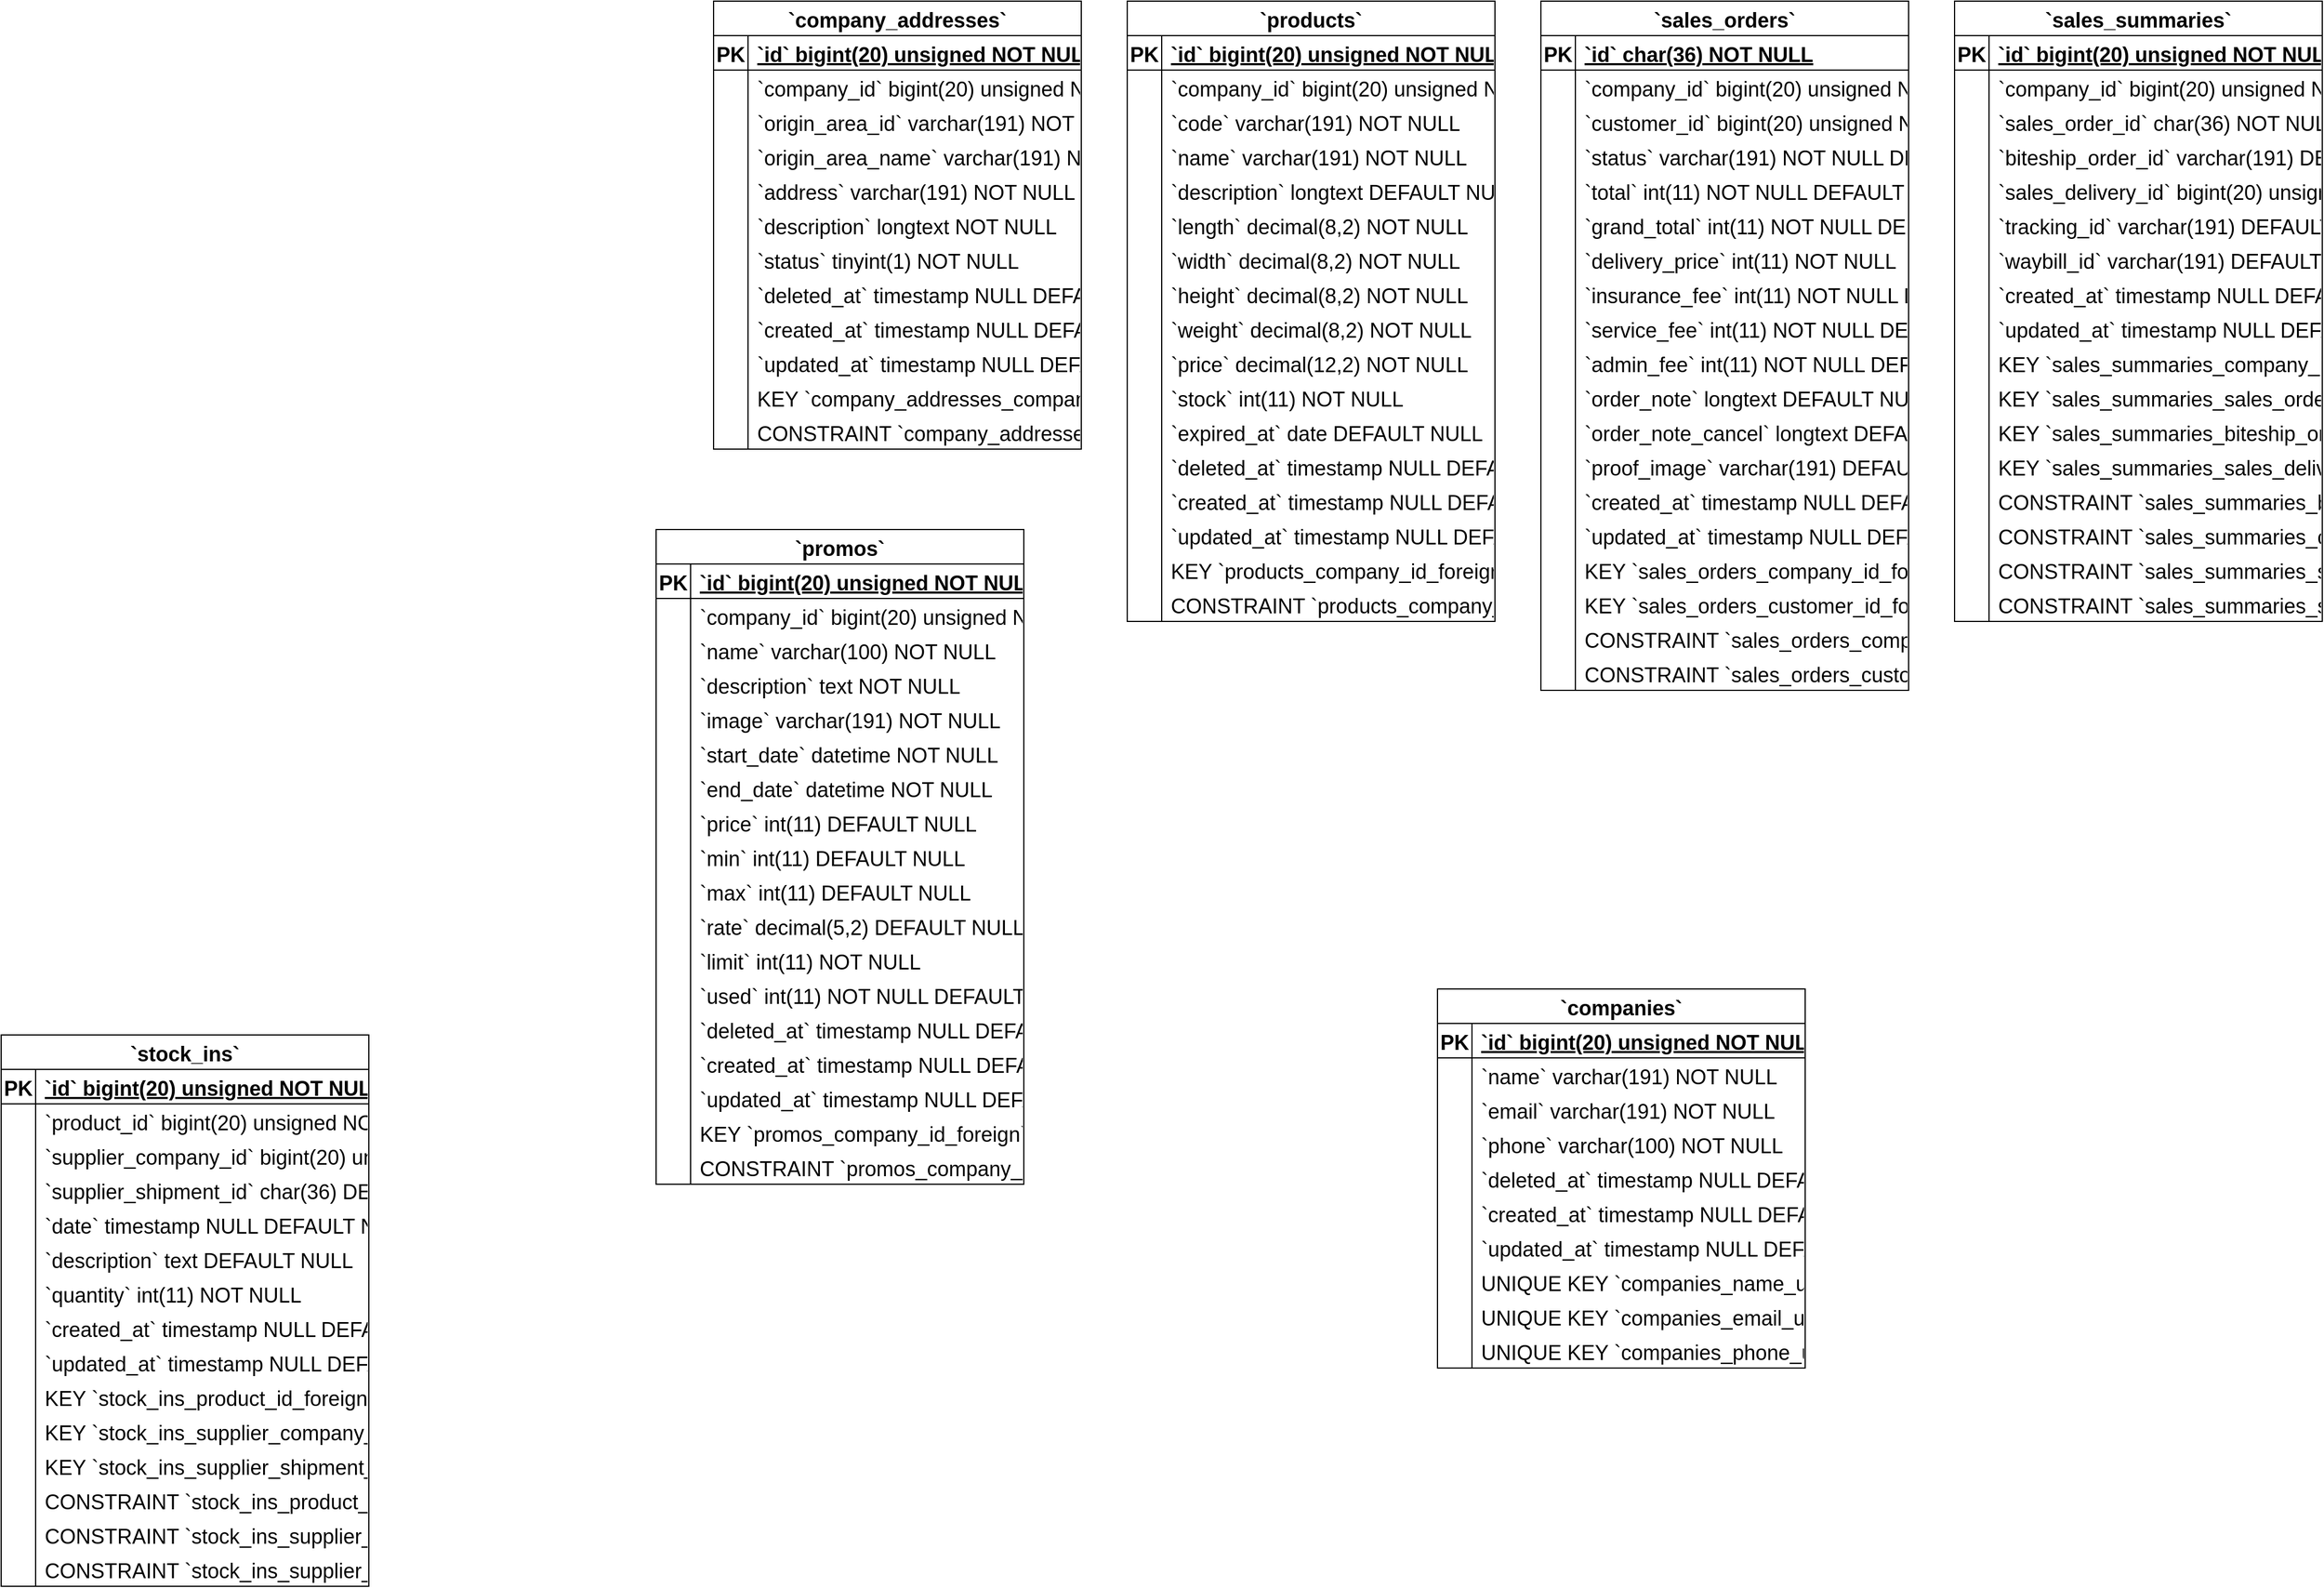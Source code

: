 <mxfile version="24.2.8" type="github">
  <diagram name="Page-1" id="pXknl_l6DxN8BwnQvJcl">
    <mxGraphModel dx="2476" dy="1222" grid="1" gridSize="10" guides="1" tooltips="1" connect="1" arrows="1" fold="1" page="1" pageScale="1" pageWidth="850" pageHeight="1100" math="0" shadow="0">
      <root>
        <mxCell id="0" />
        <mxCell id="1" parent="0" />
        <mxCell id="Vl8TBeGuLnDVAdj02007-1" value="`companies`" style="shape=table;startSize=30;container=1;collapsible=1;childLayout=tableLayout;fixedRows=1;rowLines=0;fontStyle=1;align=center;resizeLast=1;fontSize=18;" vertex="1" parent="1">
          <mxGeometry x="1790" y="910" width="320" height="330" as="geometry" />
        </mxCell>
        <mxCell id="Vl8TBeGuLnDVAdj02007-2" value="" style="shape=tableRow;horizontal=0;startSize=0;swimlaneHead=0;swimlaneBody=0;fillColor=none;collapsible=0;dropTarget=0;points=[[0,0.5],[1,0.5]];portConstraint=eastwest;strokeColor=inherit;top=0;left=0;right=0;bottom=1;fontSize=18;" vertex="1" parent="Vl8TBeGuLnDVAdj02007-1">
          <mxGeometry y="30" width="320" height="30" as="geometry" />
        </mxCell>
        <mxCell id="Vl8TBeGuLnDVAdj02007-3" value="PK" style="shape=partialRectangle;overflow=hidden;connectable=0;fillColor=none;strokeColor=inherit;top=0;left=0;bottom=0;right=0;fontStyle=1;fontSize=18;" vertex="1" parent="Vl8TBeGuLnDVAdj02007-2">
          <mxGeometry width="30" height="30" as="geometry">
            <mxRectangle width="30" height="30" as="alternateBounds" />
          </mxGeometry>
        </mxCell>
        <mxCell id="Vl8TBeGuLnDVAdj02007-4" value="`id` bigint(20) unsigned NOT NULL AUTO_INCREMENT" style="shape=partialRectangle;overflow=hidden;connectable=0;fillColor=none;align=left;strokeColor=inherit;top=0;left=0;bottom=0;right=0;spacingLeft=6;fontStyle=5;fontSize=18;" vertex="1" parent="Vl8TBeGuLnDVAdj02007-2">
          <mxGeometry x="30" width="290" height="30" as="geometry">
            <mxRectangle width="290" height="30" as="alternateBounds" />
          </mxGeometry>
        </mxCell>
        <mxCell id="Vl8TBeGuLnDVAdj02007-5" value="" style="shape=tableRow;horizontal=0;startSize=0;swimlaneHead=0;swimlaneBody=0;fillColor=none;collapsible=0;dropTarget=0;points=[[0,0.5],[1,0.5]];portConstraint=eastwest;strokeColor=inherit;top=0;left=0;right=0;bottom=0;fontSize=18;" vertex="1" parent="Vl8TBeGuLnDVAdj02007-1">
          <mxGeometry y="60" width="320" height="30" as="geometry" />
        </mxCell>
        <mxCell id="Vl8TBeGuLnDVAdj02007-6" value="" style="shape=partialRectangle;overflow=hidden;connectable=0;fillColor=none;strokeColor=inherit;top=0;left=0;bottom=0;right=0;fontSize=18;" vertex="1" parent="Vl8TBeGuLnDVAdj02007-5">
          <mxGeometry width="30" height="30" as="geometry">
            <mxRectangle width="30" height="30" as="alternateBounds" />
          </mxGeometry>
        </mxCell>
        <mxCell id="Vl8TBeGuLnDVAdj02007-7" value="`name` varchar(191) NOT NULL" style="shape=partialRectangle;overflow=hidden;connectable=0;fillColor=none;align=left;strokeColor=inherit;top=0;left=0;bottom=0;right=0;spacingLeft=6;fontSize=18;" vertex="1" parent="Vl8TBeGuLnDVAdj02007-5">
          <mxGeometry x="30" width="290" height="30" as="geometry">
            <mxRectangle width="290" height="30" as="alternateBounds" />
          </mxGeometry>
        </mxCell>
        <mxCell id="Vl8TBeGuLnDVAdj02007-8" value="" style="shape=tableRow;horizontal=0;startSize=0;swimlaneHead=0;swimlaneBody=0;fillColor=none;collapsible=0;dropTarget=0;points=[[0,0.5],[1,0.5]];portConstraint=eastwest;strokeColor=inherit;top=0;left=0;right=0;bottom=0;fontSize=18;" vertex="1" parent="Vl8TBeGuLnDVAdj02007-1">
          <mxGeometry y="90" width="320" height="30" as="geometry" />
        </mxCell>
        <mxCell id="Vl8TBeGuLnDVAdj02007-9" value="" style="shape=partialRectangle;overflow=hidden;connectable=0;fillColor=none;strokeColor=inherit;top=0;left=0;bottom=0;right=0;fontSize=18;" vertex="1" parent="Vl8TBeGuLnDVAdj02007-8">
          <mxGeometry width="30" height="30" as="geometry">
            <mxRectangle width="30" height="30" as="alternateBounds" />
          </mxGeometry>
        </mxCell>
        <mxCell id="Vl8TBeGuLnDVAdj02007-10" value="`email` varchar(191) NOT NULL" style="shape=partialRectangle;overflow=hidden;connectable=0;fillColor=none;align=left;strokeColor=inherit;top=0;left=0;bottom=0;right=0;spacingLeft=6;fontSize=18;" vertex="1" parent="Vl8TBeGuLnDVAdj02007-8">
          <mxGeometry x="30" width="290" height="30" as="geometry">
            <mxRectangle width="290" height="30" as="alternateBounds" />
          </mxGeometry>
        </mxCell>
        <mxCell id="Vl8TBeGuLnDVAdj02007-11" value="" style="shape=tableRow;horizontal=0;startSize=0;swimlaneHead=0;swimlaneBody=0;fillColor=none;collapsible=0;dropTarget=0;points=[[0,0.5],[1,0.5]];portConstraint=eastwest;strokeColor=inherit;top=0;left=0;right=0;bottom=0;fontSize=18;" vertex="1" parent="Vl8TBeGuLnDVAdj02007-1">
          <mxGeometry y="120" width="320" height="30" as="geometry" />
        </mxCell>
        <mxCell id="Vl8TBeGuLnDVAdj02007-12" value="" style="shape=partialRectangle;overflow=hidden;connectable=0;fillColor=none;strokeColor=inherit;top=0;left=0;bottom=0;right=0;fontSize=18;" vertex="1" parent="Vl8TBeGuLnDVAdj02007-11">
          <mxGeometry width="30" height="30" as="geometry">
            <mxRectangle width="30" height="30" as="alternateBounds" />
          </mxGeometry>
        </mxCell>
        <mxCell id="Vl8TBeGuLnDVAdj02007-13" value="`phone` varchar(100) NOT NULL" style="shape=partialRectangle;overflow=hidden;connectable=0;fillColor=none;align=left;strokeColor=inherit;top=0;left=0;bottom=0;right=0;spacingLeft=6;fontSize=18;" vertex="1" parent="Vl8TBeGuLnDVAdj02007-11">
          <mxGeometry x="30" width="290" height="30" as="geometry">
            <mxRectangle width="290" height="30" as="alternateBounds" />
          </mxGeometry>
        </mxCell>
        <mxCell id="Vl8TBeGuLnDVAdj02007-14" value="" style="shape=tableRow;horizontal=0;startSize=0;swimlaneHead=0;swimlaneBody=0;fillColor=none;collapsible=0;dropTarget=0;points=[[0,0.5],[1,0.5]];portConstraint=eastwest;strokeColor=inherit;top=0;left=0;right=0;bottom=0;fontSize=18;" vertex="1" parent="Vl8TBeGuLnDVAdj02007-1">
          <mxGeometry y="150" width="320" height="30" as="geometry" />
        </mxCell>
        <mxCell id="Vl8TBeGuLnDVAdj02007-15" value="" style="shape=partialRectangle;overflow=hidden;connectable=0;fillColor=none;strokeColor=inherit;top=0;left=0;bottom=0;right=0;fontSize=18;" vertex="1" parent="Vl8TBeGuLnDVAdj02007-14">
          <mxGeometry width="30" height="30" as="geometry">
            <mxRectangle width="30" height="30" as="alternateBounds" />
          </mxGeometry>
        </mxCell>
        <mxCell id="Vl8TBeGuLnDVAdj02007-16" value="`deleted_at` timestamp NULL DEFAULT NULL" style="shape=partialRectangle;overflow=hidden;connectable=0;fillColor=none;align=left;strokeColor=inherit;top=0;left=0;bottom=0;right=0;spacingLeft=6;fontSize=18;" vertex="1" parent="Vl8TBeGuLnDVAdj02007-14">
          <mxGeometry x="30" width="290" height="30" as="geometry">
            <mxRectangle width="290" height="30" as="alternateBounds" />
          </mxGeometry>
        </mxCell>
        <mxCell id="Vl8TBeGuLnDVAdj02007-17" value="" style="shape=tableRow;horizontal=0;startSize=0;swimlaneHead=0;swimlaneBody=0;fillColor=none;collapsible=0;dropTarget=0;points=[[0,0.5],[1,0.5]];portConstraint=eastwest;strokeColor=inherit;top=0;left=0;right=0;bottom=0;fontSize=18;" vertex="1" parent="Vl8TBeGuLnDVAdj02007-1">
          <mxGeometry y="180" width="320" height="30" as="geometry" />
        </mxCell>
        <mxCell id="Vl8TBeGuLnDVAdj02007-18" value="" style="shape=partialRectangle;overflow=hidden;connectable=0;fillColor=none;strokeColor=inherit;top=0;left=0;bottom=0;right=0;fontSize=18;" vertex="1" parent="Vl8TBeGuLnDVAdj02007-17">
          <mxGeometry width="30" height="30" as="geometry">
            <mxRectangle width="30" height="30" as="alternateBounds" />
          </mxGeometry>
        </mxCell>
        <mxCell id="Vl8TBeGuLnDVAdj02007-19" value="`created_at` timestamp NULL DEFAULT NULL" style="shape=partialRectangle;overflow=hidden;connectable=0;fillColor=none;align=left;strokeColor=inherit;top=0;left=0;bottom=0;right=0;spacingLeft=6;fontSize=18;" vertex="1" parent="Vl8TBeGuLnDVAdj02007-17">
          <mxGeometry x="30" width="290" height="30" as="geometry">
            <mxRectangle width="290" height="30" as="alternateBounds" />
          </mxGeometry>
        </mxCell>
        <mxCell id="Vl8TBeGuLnDVAdj02007-20" value="" style="shape=tableRow;horizontal=0;startSize=0;swimlaneHead=0;swimlaneBody=0;fillColor=none;collapsible=0;dropTarget=0;points=[[0,0.5],[1,0.5]];portConstraint=eastwest;strokeColor=inherit;top=0;left=0;right=0;bottom=0;fontSize=18;" vertex="1" parent="Vl8TBeGuLnDVAdj02007-1">
          <mxGeometry y="210" width="320" height="30" as="geometry" />
        </mxCell>
        <mxCell id="Vl8TBeGuLnDVAdj02007-21" value="" style="shape=partialRectangle;overflow=hidden;connectable=0;fillColor=none;strokeColor=inherit;top=0;left=0;bottom=0;right=0;fontSize=18;" vertex="1" parent="Vl8TBeGuLnDVAdj02007-20">
          <mxGeometry width="30" height="30" as="geometry">
            <mxRectangle width="30" height="30" as="alternateBounds" />
          </mxGeometry>
        </mxCell>
        <mxCell id="Vl8TBeGuLnDVAdj02007-22" value="`updated_at` timestamp NULL DEFAULT NULL" style="shape=partialRectangle;overflow=hidden;connectable=0;fillColor=none;align=left;strokeColor=inherit;top=0;left=0;bottom=0;right=0;spacingLeft=6;fontSize=18;" vertex="1" parent="Vl8TBeGuLnDVAdj02007-20">
          <mxGeometry x="30" width="290" height="30" as="geometry">
            <mxRectangle width="290" height="30" as="alternateBounds" />
          </mxGeometry>
        </mxCell>
        <mxCell id="Vl8TBeGuLnDVAdj02007-23" value="" style="shape=tableRow;horizontal=0;startSize=0;swimlaneHead=0;swimlaneBody=0;fillColor=none;collapsible=0;dropTarget=0;points=[[0,0.5],[1,0.5]];portConstraint=eastwest;strokeColor=inherit;top=0;left=0;right=0;bottom=0;fontSize=18;" vertex="1" parent="Vl8TBeGuLnDVAdj02007-1">
          <mxGeometry y="240" width="320" height="30" as="geometry" />
        </mxCell>
        <mxCell id="Vl8TBeGuLnDVAdj02007-24" value="" style="shape=partialRectangle;overflow=hidden;connectable=0;fillColor=none;strokeColor=inherit;top=0;left=0;bottom=0;right=0;fontSize=18;" vertex="1" parent="Vl8TBeGuLnDVAdj02007-23">
          <mxGeometry width="30" height="30" as="geometry">
            <mxRectangle width="30" height="30" as="alternateBounds" />
          </mxGeometry>
        </mxCell>
        <mxCell id="Vl8TBeGuLnDVAdj02007-25" value="UNIQUE KEY `companies_name_unique` (`name`)" style="shape=partialRectangle;overflow=hidden;connectable=0;fillColor=none;align=left;strokeColor=inherit;top=0;left=0;bottom=0;right=0;spacingLeft=6;fontSize=18;" vertex="1" parent="Vl8TBeGuLnDVAdj02007-23">
          <mxGeometry x="30" width="290" height="30" as="geometry">
            <mxRectangle width="290" height="30" as="alternateBounds" />
          </mxGeometry>
        </mxCell>
        <mxCell id="Vl8TBeGuLnDVAdj02007-26" value="" style="shape=tableRow;horizontal=0;startSize=0;swimlaneHead=0;swimlaneBody=0;fillColor=none;collapsible=0;dropTarget=0;points=[[0,0.5],[1,0.5]];portConstraint=eastwest;strokeColor=inherit;top=0;left=0;right=0;bottom=0;fontSize=18;" vertex="1" parent="Vl8TBeGuLnDVAdj02007-1">
          <mxGeometry y="270" width="320" height="30" as="geometry" />
        </mxCell>
        <mxCell id="Vl8TBeGuLnDVAdj02007-27" value="" style="shape=partialRectangle;overflow=hidden;connectable=0;fillColor=none;strokeColor=inherit;top=0;left=0;bottom=0;right=0;fontSize=18;" vertex="1" parent="Vl8TBeGuLnDVAdj02007-26">
          <mxGeometry width="30" height="30" as="geometry">
            <mxRectangle width="30" height="30" as="alternateBounds" />
          </mxGeometry>
        </mxCell>
        <mxCell id="Vl8TBeGuLnDVAdj02007-28" value="UNIQUE KEY `companies_email_unique` (`email`)" style="shape=partialRectangle;overflow=hidden;connectable=0;fillColor=none;align=left;strokeColor=inherit;top=0;left=0;bottom=0;right=0;spacingLeft=6;fontSize=18;" vertex="1" parent="Vl8TBeGuLnDVAdj02007-26">
          <mxGeometry x="30" width="290" height="30" as="geometry">
            <mxRectangle width="290" height="30" as="alternateBounds" />
          </mxGeometry>
        </mxCell>
        <mxCell id="Vl8TBeGuLnDVAdj02007-29" value="" style="shape=tableRow;horizontal=0;startSize=0;swimlaneHead=0;swimlaneBody=0;fillColor=none;collapsible=0;dropTarget=0;points=[[0,0.5],[1,0.5]];portConstraint=eastwest;strokeColor=inherit;top=0;left=0;right=0;bottom=0;fontSize=18;" vertex="1" parent="Vl8TBeGuLnDVAdj02007-1">
          <mxGeometry y="300" width="320" height="30" as="geometry" />
        </mxCell>
        <mxCell id="Vl8TBeGuLnDVAdj02007-30" value="" style="shape=partialRectangle;overflow=hidden;connectable=0;fillColor=none;strokeColor=inherit;top=0;left=0;bottom=0;right=0;fontSize=18;" vertex="1" parent="Vl8TBeGuLnDVAdj02007-29">
          <mxGeometry width="30" height="30" as="geometry">
            <mxRectangle width="30" height="30" as="alternateBounds" />
          </mxGeometry>
        </mxCell>
        <mxCell id="Vl8TBeGuLnDVAdj02007-31" value="UNIQUE KEY `companies_phone_unique` (`phone`)" style="shape=partialRectangle;overflow=hidden;connectable=0;fillColor=none;align=left;strokeColor=inherit;top=0;left=0;bottom=0;right=0;spacingLeft=6;fontSize=18;" vertex="1" parent="Vl8TBeGuLnDVAdj02007-29">
          <mxGeometry x="30" width="290" height="30" as="geometry">
            <mxRectangle width="290" height="30" as="alternateBounds" />
          </mxGeometry>
        </mxCell>
        <mxCell id="Vl8TBeGuLnDVAdj02007-32" value="`promos`" style="shape=table;startSize=30;container=1;collapsible=1;childLayout=tableLayout;fixedRows=1;rowLines=0;fontStyle=1;align=center;resizeLast=1;fontSize=18;" vertex="1" parent="1">
          <mxGeometry x="1110" y="510" width="320" height="570" as="geometry" />
        </mxCell>
        <mxCell id="Vl8TBeGuLnDVAdj02007-33" value="" style="shape=tableRow;horizontal=0;startSize=0;swimlaneHead=0;swimlaneBody=0;fillColor=none;collapsible=0;dropTarget=0;points=[[0,0.5],[1,0.5]];portConstraint=eastwest;strokeColor=inherit;top=0;left=0;right=0;bottom=1;fontSize=18;" vertex="1" parent="Vl8TBeGuLnDVAdj02007-32">
          <mxGeometry y="30" width="320" height="30" as="geometry" />
        </mxCell>
        <mxCell id="Vl8TBeGuLnDVAdj02007-34" value="PK" style="shape=partialRectangle;overflow=hidden;connectable=0;fillColor=none;strokeColor=inherit;top=0;left=0;bottom=0;right=0;fontStyle=1;fontSize=18;" vertex="1" parent="Vl8TBeGuLnDVAdj02007-33">
          <mxGeometry width="30" height="30" as="geometry">
            <mxRectangle width="30" height="30" as="alternateBounds" />
          </mxGeometry>
        </mxCell>
        <mxCell id="Vl8TBeGuLnDVAdj02007-35" value="`id` bigint(20) unsigned NOT NULL AUTO_INCREMENT" style="shape=partialRectangle;overflow=hidden;connectable=0;fillColor=none;align=left;strokeColor=inherit;top=0;left=0;bottom=0;right=0;spacingLeft=6;fontStyle=5;fontSize=18;" vertex="1" parent="Vl8TBeGuLnDVAdj02007-33">
          <mxGeometry x="30" width="290" height="30" as="geometry">
            <mxRectangle width="290" height="30" as="alternateBounds" />
          </mxGeometry>
        </mxCell>
        <mxCell id="Vl8TBeGuLnDVAdj02007-36" value="" style="shape=tableRow;horizontal=0;startSize=0;swimlaneHead=0;swimlaneBody=0;fillColor=none;collapsible=0;dropTarget=0;points=[[0,0.5],[1,0.5]];portConstraint=eastwest;strokeColor=inherit;top=0;left=0;right=0;bottom=0;fontSize=18;" vertex="1" parent="Vl8TBeGuLnDVAdj02007-32">
          <mxGeometry y="60" width="320" height="30" as="geometry" />
        </mxCell>
        <mxCell id="Vl8TBeGuLnDVAdj02007-37" value="" style="shape=partialRectangle;overflow=hidden;connectable=0;fillColor=none;strokeColor=inherit;top=0;left=0;bottom=0;right=0;fontSize=18;" vertex="1" parent="Vl8TBeGuLnDVAdj02007-36">
          <mxGeometry width="30" height="30" as="geometry">
            <mxRectangle width="30" height="30" as="alternateBounds" />
          </mxGeometry>
        </mxCell>
        <mxCell id="Vl8TBeGuLnDVAdj02007-38" value="`company_id` bigint(20) unsigned NOT NULL" style="shape=partialRectangle;overflow=hidden;connectable=0;fillColor=none;align=left;strokeColor=inherit;top=0;left=0;bottom=0;right=0;spacingLeft=6;fontSize=18;" vertex="1" parent="Vl8TBeGuLnDVAdj02007-36">
          <mxGeometry x="30" width="290" height="30" as="geometry">
            <mxRectangle width="290" height="30" as="alternateBounds" />
          </mxGeometry>
        </mxCell>
        <mxCell id="Vl8TBeGuLnDVAdj02007-39" value="" style="shape=tableRow;horizontal=0;startSize=0;swimlaneHead=0;swimlaneBody=0;fillColor=none;collapsible=0;dropTarget=0;points=[[0,0.5],[1,0.5]];portConstraint=eastwest;strokeColor=inherit;top=0;left=0;right=0;bottom=0;fontSize=18;" vertex="1" parent="Vl8TBeGuLnDVAdj02007-32">
          <mxGeometry y="90" width="320" height="30" as="geometry" />
        </mxCell>
        <mxCell id="Vl8TBeGuLnDVAdj02007-40" value="" style="shape=partialRectangle;overflow=hidden;connectable=0;fillColor=none;strokeColor=inherit;top=0;left=0;bottom=0;right=0;fontSize=18;" vertex="1" parent="Vl8TBeGuLnDVAdj02007-39">
          <mxGeometry width="30" height="30" as="geometry">
            <mxRectangle width="30" height="30" as="alternateBounds" />
          </mxGeometry>
        </mxCell>
        <mxCell id="Vl8TBeGuLnDVAdj02007-41" value="`name` varchar(100) NOT NULL" style="shape=partialRectangle;overflow=hidden;connectable=0;fillColor=none;align=left;strokeColor=inherit;top=0;left=0;bottom=0;right=0;spacingLeft=6;fontSize=18;" vertex="1" parent="Vl8TBeGuLnDVAdj02007-39">
          <mxGeometry x="30" width="290" height="30" as="geometry">
            <mxRectangle width="290" height="30" as="alternateBounds" />
          </mxGeometry>
        </mxCell>
        <mxCell id="Vl8TBeGuLnDVAdj02007-42" value="" style="shape=tableRow;horizontal=0;startSize=0;swimlaneHead=0;swimlaneBody=0;fillColor=none;collapsible=0;dropTarget=0;points=[[0,0.5],[1,0.5]];portConstraint=eastwest;strokeColor=inherit;top=0;left=0;right=0;bottom=0;fontSize=18;" vertex="1" parent="Vl8TBeGuLnDVAdj02007-32">
          <mxGeometry y="120" width="320" height="30" as="geometry" />
        </mxCell>
        <mxCell id="Vl8TBeGuLnDVAdj02007-43" value="" style="shape=partialRectangle;overflow=hidden;connectable=0;fillColor=none;strokeColor=inherit;top=0;left=0;bottom=0;right=0;fontSize=18;" vertex="1" parent="Vl8TBeGuLnDVAdj02007-42">
          <mxGeometry width="30" height="30" as="geometry">
            <mxRectangle width="30" height="30" as="alternateBounds" />
          </mxGeometry>
        </mxCell>
        <mxCell id="Vl8TBeGuLnDVAdj02007-44" value="`description` text NOT NULL" style="shape=partialRectangle;overflow=hidden;connectable=0;fillColor=none;align=left;strokeColor=inherit;top=0;left=0;bottom=0;right=0;spacingLeft=6;fontSize=18;" vertex="1" parent="Vl8TBeGuLnDVAdj02007-42">
          <mxGeometry x="30" width="290" height="30" as="geometry">
            <mxRectangle width="290" height="30" as="alternateBounds" />
          </mxGeometry>
        </mxCell>
        <mxCell id="Vl8TBeGuLnDVAdj02007-45" value="" style="shape=tableRow;horizontal=0;startSize=0;swimlaneHead=0;swimlaneBody=0;fillColor=none;collapsible=0;dropTarget=0;points=[[0,0.5],[1,0.5]];portConstraint=eastwest;strokeColor=inherit;top=0;left=0;right=0;bottom=0;fontSize=18;" vertex="1" parent="Vl8TBeGuLnDVAdj02007-32">
          <mxGeometry y="150" width="320" height="30" as="geometry" />
        </mxCell>
        <mxCell id="Vl8TBeGuLnDVAdj02007-46" value="" style="shape=partialRectangle;overflow=hidden;connectable=0;fillColor=none;strokeColor=inherit;top=0;left=0;bottom=0;right=0;fontSize=18;" vertex="1" parent="Vl8TBeGuLnDVAdj02007-45">
          <mxGeometry width="30" height="30" as="geometry">
            <mxRectangle width="30" height="30" as="alternateBounds" />
          </mxGeometry>
        </mxCell>
        <mxCell id="Vl8TBeGuLnDVAdj02007-47" value="`image` varchar(191) NOT NULL" style="shape=partialRectangle;overflow=hidden;connectable=0;fillColor=none;align=left;strokeColor=inherit;top=0;left=0;bottom=0;right=0;spacingLeft=6;fontSize=18;" vertex="1" parent="Vl8TBeGuLnDVAdj02007-45">
          <mxGeometry x="30" width="290" height="30" as="geometry">
            <mxRectangle width="290" height="30" as="alternateBounds" />
          </mxGeometry>
        </mxCell>
        <mxCell id="Vl8TBeGuLnDVAdj02007-48" value="" style="shape=tableRow;horizontal=0;startSize=0;swimlaneHead=0;swimlaneBody=0;fillColor=none;collapsible=0;dropTarget=0;points=[[0,0.5],[1,0.5]];portConstraint=eastwest;strokeColor=inherit;top=0;left=0;right=0;bottom=0;fontSize=18;" vertex="1" parent="Vl8TBeGuLnDVAdj02007-32">
          <mxGeometry y="180" width="320" height="30" as="geometry" />
        </mxCell>
        <mxCell id="Vl8TBeGuLnDVAdj02007-49" value="" style="shape=partialRectangle;overflow=hidden;connectable=0;fillColor=none;strokeColor=inherit;top=0;left=0;bottom=0;right=0;fontSize=18;" vertex="1" parent="Vl8TBeGuLnDVAdj02007-48">
          <mxGeometry width="30" height="30" as="geometry">
            <mxRectangle width="30" height="30" as="alternateBounds" />
          </mxGeometry>
        </mxCell>
        <mxCell id="Vl8TBeGuLnDVAdj02007-50" value="`start_date` datetime NOT NULL" style="shape=partialRectangle;overflow=hidden;connectable=0;fillColor=none;align=left;strokeColor=inherit;top=0;left=0;bottom=0;right=0;spacingLeft=6;fontSize=18;" vertex="1" parent="Vl8TBeGuLnDVAdj02007-48">
          <mxGeometry x="30" width="290" height="30" as="geometry">
            <mxRectangle width="290" height="30" as="alternateBounds" />
          </mxGeometry>
        </mxCell>
        <mxCell id="Vl8TBeGuLnDVAdj02007-51" value="" style="shape=tableRow;horizontal=0;startSize=0;swimlaneHead=0;swimlaneBody=0;fillColor=none;collapsible=0;dropTarget=0;points=[[0,0.5],[1,0.5]];portConstraint=eastwest;strokeColor=inherit;top=0;left=0;right=0;bottom=0;fontSize=18;" vertex="1" parent="Vl8TBeGuLnDVAdj02007-32">
          <mxGeometry y="210" width="320" height="30" as="geometry" />
        </mxCell>
        <mxCell id="Vl8TBeGuLnDVAdj02007-52" value="" style="shape=partialRectangle;overflow=hidden;connectable=0;fillColor=none;strokeColor=inherit;top=0;left=0;bottom=0;right=0;fontSize=18;" vertex="1" parent="Vl8TBeGuLnDVAdj02007-51">
          <mxGeometry width="30" height="30" as="geometry">
            <mxRectangle width="30" height="30" as="alternateBounds" />
          </mxGeometry>
        </mxCell>
        <mxCell id="Vl8TBeGuLnDVAdj02007-53" value="`end_date` datetime NOT NULL" style="shape=partialRectangle;overflow=hidden;connectable=0;fillColor=none;align=left;strokeColor=inherit;top=0;left=0;bottom=0;right=0;spacingLeft=6;fontSize=18;" vertex="1" parent="Vl8TBeGuLnDVAdj02007-51">
          <mxGeometry x="30" width="290" height="30" as="geometry">
            <mxRectangle width="290" height="30" as="alternateBounds" />
          </mxGeometry>
        </mxCell>
        <mxCell id="Vl8TBeGuLnDVAdj02007-54" value="" style="shape=tableRow;horizontal=0;startSize=0;swimlaneHead=0;swimlaneBody=0;fillColor=none;collapsible=0;dropTarget=0;points=[[0,0.5],[1,0.5]];portConstraint=eastwest;strokeColor=inherit;top=0;left=0;right=0;bottom=0;fontSize=18;" vertex="1" parent="Vl8TBeGuLnDVAdj02007-32">
          <mxGeometry y="240" width="320" height="30" as="geometry" />
        </mxCell>
        <mxCell id="Vl8TBeGuLnDVAdj02007-55" value="" style="shape=partialRectangle;overflow=hidden;connectable=0;fillColor=none;strokeColor=inherit;top=0;left=0;bottom=0;right=0;fontSize=18;" vertex="1" parent="Vl8TBeGuLnDVAdj02007-54">
          <mxGeometry width="30" height="30" as="geometry">
            <mxRectangle width="30" height="30" as="alternateBounds" />
          </mxGeometry>
        </mxCell>
        <mxCell id="Vl8TBeGuLnDVAdj02007-56" value="`price` int(11) DEFAULT NULL" style="shape=partialRectangle;overflow=hidden;connectable=0;fillColor=none;align=left;strokeColor=inherit;top=0;left=0;bottom=0;right=0;spacingLeft=6;fontSize=18;" vertex="1" parent="Vl8TBeGuLnDVAdj02007-54">
          <mxGeometry x="30" width="290" height="30" as="geometry">
            <mxRectangle width="290" height="30" as="alternateBounds" />
          </mxGeometry>
        </mxCell>
        <mxCell id="Vl8TBeGuLnDVAdj02007-57" value="" style="shape=tableRow;horizontal=0;startSize=0;swimlaneHead=0;swimlaneBody=0;fillColor=none;collapsible=0;dropTarget=0;points=[[0,0.5],[1,0.5]];portConstraint=eastwest;strokeColor=inherit;top=0;left=0;right=0;bottom=0;fontSize=18;" vertex="1" parent="Vl8TBeGuLnDVAdj02007-32">
          <mxGeometry y="270" width="320" height="30" as="geometry" />
        </mxCell>
        <mxCell id="Vl8TBeGuLnDVAdj02007-58" value="" style="shape=partialRectangle;overflow=hidden;connectable=0;fillColor=none;strokeColor=inherit;top=0;left=0;bottom=0;right=0;fontSize=18;" vertex="1" parent="Vl8TBeGuLnDVAdj02007-57">
          <mxGeometry width="30" height="30" as="geometry">
            <mxRectangle width="30" height="30" as="alternateBounds" />
          </mxGeometry>
        </mxCell>
        <mxCell id="Vl8TBeGuLnDVAdj02007-59" value="`min` int(11) DEFAULT NULL" style="shape=partialRectangle;overflow=hidden;connectable=0;fillColor=none;align=left;strokeColor=inherit;top=0;left=0;bottom=0;right=0;spacingLeft=6;fontSize=18;" vertex="1" parent="Vl8TBeGuLnDVAdj02007-57">
          <mxGeometry x="30" width="290" height="30" as="geometry">
            <mxRectangle width="290" height="30" as="alternateBounds" />
          </mxGeometry>
        </mxCell>
        <mxCell id="Vl8TBeGuLnDVAdj02007-60" value="" style="shape=tableRow;horizontal=0;startSize=0;swimlaneHead=0;swimlaneBody=0;fillColor=none;collapsible=0;dropTarget=0;points=[[0,0.5],[1,0.5]];portConstraint=eastwest;strokeColor=inherit;top=0;left=0;right=0;bottom=0;fontSize=18;" vertex="1" parent="Vl8TBeGuLnDVAdj02007-32">
          <mxGeometry y="300" width="320" height="30" as="geometry" />
        </mxCell>
        <mxCell id="Vl8TBeGuLnDVAdj02007-61" value="" style="shape=partialRectangle;overflow=hidden;connectable=0;fillColor=none;strokeColor=inherit;top=0;left=0;bottom=0;right=0;fontSize=18;" vertex="1" parent="Vl8TBeGuLnDVAdj02007-60">
          <mxGeometry width="30" height="30" as="geometry">
            <mxRectangle width="30" height="30" as="alternateBounds" />
          </mxGeometry>
        </mxCell>
        <mxCell id="Vl8TBeGuLnDVAdj02007-62" value="`max` int(11) DEFAULT NULL" style="shape=partialRectangle;overflow=hidden;connectable=0;fillColor=none;align=left;strokeColor=inherit;top=0;left=0;bottom=0;right=0;spacingLeft=6;fontSize=18;" vertex="1" parent="Vl8TBeGuLnDVAdj02007-60">
          <mxGeometry x="30" width="290" height="30" as="geometry">
            <mxRectangle width="290" height="30" as="alternateBounds" />
          </mxGeometry>
        </mxCell>
        <mxCell id="Vl8TBeGuLnDVAdj02007-63" value="" style="shape=tableRow;horizontal=0;startSize=0;swimlaneHead=0;swimlaneBody=0;fillColor=none;collapsible=0;dropTarget=0;points=[[0,0.5],[1,0.5]];portConstraint=eastwest;strokeColor=inherit;top=0;left=0;right=0;bottom=0;fontSize=18;" vertex="1" parent="Vl8TBeGuLnDVAdj02007-32">
          <mxGeometry y="330" width="320" height="30" as="geometry" />
        </mxCell>
        <mxCell id="Vl8TBeGuLnDVAdj02007-64" value="" style="shape=partialRectangle;overflow=hidden;connectable=0;fillColor=none;strokeColor=inherit;top=0;left=0;bottom=0;right=0;fontSize=18;" vertex="1" parent="Vl8TBeGuLnDVAdj02007-63">
          <mxGeometry width="30" height="30" as="geometry">
            <mxRectangle width="30" height="30" as="alternateBounds" />
          </mxGeometry>
        </mxCell>
        <mxCell id="Vl8TBeGuLnDVAdj02007-65" value="`rate` decimal(5,2) DEFAULT NULL" style="shape=partialRectangle;overflow=hidden;connectable=0;fillColor=none;align=left;strokeColor=inherit;top=0;left=0;bottom=0;right=0;spacingLeft=6;fontSize=18;" vertex="1" parent="Vl8TBeGuLnDVAdj02007-63">
          <mxGeometry x="30" width="290" height="30" as="geometry">
            <mxRectangle width="290" height="30" as="alternateBounds" />
          </mxGeometry>
        </mxCell>
        <mxCell id="Vl8TBeGuLnDVAdj02007-66" value="" style="shape=tableRow;horizontal=0;startSize=0;swimlaneHead=0;swimlaneBody=0;fillColor=none;collapsible=0;dropTarget=0;points=[[0,0.5],[1,0.5]];portConstraint=eastwest;strokeColor=inherit;top=0;left=0;right=0;bottom=0;fontSize=18;" vertex="1" parent="Vl8TBeGuLnDVAdj02007-32">
          <mxGeometry y="360" width="320" height="30" as="geometry" />
        </mxCell>
        <mxCell id="Vl8TBeGuLnDVAdj02007-67" value="" style="shape=partialRectangle;overflow=hidden;connectable=0;fillColor=none;strokeColor=inherit;top=0;left=0;bottom=0;right=0;fontSize=18;" vertex="1" parent="Vl8TBeGuLnDVAdj02007-66">
          <mxGeometry width="30" height="30" as="geometry">
            <mxRectangle width="30" height="30" as="alternateBounds" />
          </mxGeometry>
        </mxCell>
        <mxCell id="Vl8TBeGuLnDVAdj02007-68" value="`limit` int(11) NOT NULL" style="shape=partialRectangle;overflow=hidden;connectable=0;fillColor=none;align=left;strokeColor=inherit;top=0;left=0;bottom=0;right=0;spacingLeft=6;fontSize=18;" vertex="1" parent="Vl8TBeGuLnDVAdj02007-66">
          <mxGeometry x="30" width="290" height="30" as="geometry">
            <mxRectangle width="290" height="30" as="alternateBounds" />
          </mxGeometry>
        </mxCell>
        <mxCell id="Vl8TBeGuLnDVAdj02007-69" value="" style="shape=tableRow;horizontal=0;startSize=0;swimlaneHead=0;swimlaneBody=0;fillColor=none;collapsible=0;dropTarget=0;points=[[0,0.5],[1,0.5]];portConstraint=eastwest;strokeColor=inherit;top=0;left=0;right=0;bottom=0;fontSize=18;" vertex="1" parent="Vl8TBeGuLnDVAdj02007-32">
          <mxGeometry y="390" width="320" height="30" as="geometry" />
        </mxCell>
        <mxCell id="Vl8TBeGuLnDVAdj02007-70" value="" style="shape=partialRectangle;overflow=hidden;connectable=0;fillColor=none;strokeColor=inherit;top=0;left=0;bottom=0;right=0;fontSize=18;" vertex="1" parent="Vl8TBeGuLnDVAdj02007-69">
          <mxGeometry width="30" height="30" as="geometry">
            <mxRectangle width="30" height="30" as="alternateBounds" />
          </mxGeometry>
        </mxCell>
        <mxCell id="Vl8TBeGuLnDVAdj02007-71" value="`used` int(11) NOT NULL DEFAULT 0" style="shape=partialRectangle;overflow=hidden;connectable=0;fillColor=none;align=left;strokeColor=inherit;top=0;left=0;bottom=0;right=0;spacingLeft=6;fontSize=18;" vertex="1" parent="Vl8TBeGuLnDVAdj02007-69">
          <mxGeometry x="30" width="290" height="30" as="geometry">
            <mxRectangle width="290" height="30" as="alternateBounds" />
          </mxGeometry>
        </mxCell>
        <mxCell id="Vl8TBeGuLnDVAdj02007-72" value="" style="shape=tableRow;horizontal=0;startSize=0;swimlaneHead=0;swimlaneBody=0;fillColor=none;collapsible=0;dropTarget=0;points=[[0,0.5],[1,0.5]];portConstraint=eastwest;strokeColor=inherit;top=0;left=0;right=0;bottom=0;fontSize=18;" vertex="1" parent="Vl8TBeGuLnDVAdj02007-32">
          <mxGeometry y="420" width="320" height="30" as="geometry" />
        </mxCell>
        <mxCell id="Vl8TBeGuLnDVAdj02007-73" value="" style="shape=partialRectangle;overflow=hidden;connectable=0;fillColor=none;strokeColor=inherit;top=0;left=0;bottom=0;right=0;fontSize=18;" vertex="1" parent="Vl8TBeGuLnDVAdj02007-72">
          <mxGeometry width="30" height="30" as="geometry">
            <mxRectangle width="30" height="30" as="alternateBounds" />
          </mxGeometry>
        </mxCell>
        <mxCell id="Vl8TBeGuLnDVAdj02007-74" value="`deleted_at` timestamp NULL DEFAULT NULL" style="shape=partialRectangle;overflow=hidden;connectable=0;fillColor=none;align=left;strokeColor=inherit;top=0;left=0;bottom=0;right=0;spacingLeft=6;fontSize=18;" vertex="1" parent="Vl8TBeGuLnDVAdj02007-72">
          <mxGeometry x="30" width="290" height="30" as="geometry">
            <mxRectangle width="290" height="30" as="alternateBounds" />
          </mxGeometry>
        </mxCell>
        <mxCell id="Vl8TBeGuLnDVAdj02007-75" value="" style="shape=tableRow;horizontal=0;startSize=0;swimlaneHead=0;swimlaneBody=0;fillColor=none;collapsible=0;dropTarget=0;points=[[0,0.5],[1,0.5]];portConstraint=eastwest;strokeColor=inherit;top=0;left=0;right=0;bottom=0;fontSize=18;" vertex="1" parent="Vl8TBeGuLnDVAdj02007-32">
          <mxGeometry y="450" width="320" height="30" as="geometry" />
        </mxCell>
        <mxCell id="Vl8TBeGuLnDVAdj02007-76" value="" style="shape=partialRectangle;overflow=hidden;connectable=0;fillColor=none;strokeColor=inherit;top=0;left=0;bottom=0;right=0;fontSize=18;" vertex="1" parent="Vl8TBeGuLnDVAdj02007-75">
          <mxGeometry width="30" height="30" as="geometry">
            <mxRectangle width="30" height="30" as="alternateBounds" />
          </mxGeometry>
        </mxCell>
        <mxCell id="Vl8TBeGuLnDVAdj02007-77" value="`created_at` timestamp NULL DEFAULT NULL" style="shape=partialRectangle;overflow=hidden;connectable=0;fillColor=none;align=left;strokeColor=inherit;top=0;left=0;bottom=0;right=0;spacingLeft=6;fontSize=18;" vertex="1" parent="Vl8TBeGuLnDVAdj02007-75">
          <mxGeometry x="30" width="290" height="30" as="geometry">
            <mxRectangle width="290" height="30" as="alternateBounds" />
          </mxGeometry>
        </mxCell>
        <mxCell id="Vl8TBeGuLnDVAdj02007-78" value="" style="shape=tableRow;horizontal=0;startSize=0;swimlaneHead=0;swimlaneBody=0;fillColor=none;collapsible=0;dropTarget=0;points=[[0,0.5],[1,0.5]];portConstraint=eastwest;strokeColor=inherit;top=0;left=0;right=0;bottom=0;fontSize=18;" vertex="1" parent="Vl8TBeGuLnDVAdj02007-32">
          <mxGeometry y="480" width="320" height="30" as="geometry" />
        </mxCell>
        <mxCell id="Vl8TBeGuLnDVAdj02007-79" value="" style="shape=partialRectangle;overflow=hidden;connectable=0;fillColor=none;strokeColor=inherit;top=0;left=0;bottom=0;right=0;fontSize=18;" vertex="1" parent="Vl8TBeGuLnDVAdj02007-78">
          <mxGeometry width="30" height="30" as="geometry">
            <mxRectangle width="30" height="30" as="alternateBounds" />
          </mxGeometry>
        </mxCell>
        <mxCell id="Vl8TBeGuLnDVAdj02007-80" value="`updated_at` timestamp NULL DEFAULT NULL" style="shape=partialRectangle;overflow=hidden;connectable=0;fillColor=none;align=left;strokeColor=inherit;top=0;left=0;bottom=0;right=0;spacingLeft=6;fontSize=18;" vertex="1" parent="Vl8TBeGuLnDVAdj02007-78">
          <mxGeometry x="30" width="290" height="30" as="geometry">
            <mxRectangle width="290" height="30" as="alternateBounds" />
          </mxGeometry>
        </mxCell>
        <mxCell id="Vl8TBeGuLnDVAdj02007-81" value="" style="shape=tableRow;horizontal=0;startSize=0;swimlaneHead=0;swimlaneBody=0;fillColor=none;collapsible=0;dropTarget=0;points=[[0,0.5],[1,0.5]];portConstraint=eastwest;strokeColor=inherit;top=0;left=0;right=0;bottom=0;fontSize=18;" vertex="1" parent="Vl8TBeGuLnDVAdj02007-32">
          <mxGeometry y="510" width="320" height="30" as="geometry" />
        </mxCell>
        <mxCell id="Vl8TBeGuLnDVAdj02007-82" value="" style="shape=partialRectangle;overflow=hidden;connectable=0;fillColor=none;strokeColor=inherit;top=0;left=0;bottom=0;right=0;fontSize=18;" vertex="1" parent="Vl8TBeGuLnDVAdj02007-81">
          <mxGeometry width="30" height="30" as="geometry">
            <mxRectangle width="30" height="30" as="alternateBounds" />
          </mxGeometry>
        </mxCell>
        <mxCell id="Vl8TBeGuLnDVAdj02007-83" value="KEY `promos_company_id_foreign` (`company_id`)" style="shape=partialRectangle;overflow=hidden;connectable=0;fillColor=none;align=left;strokeColor=inherit;top=0;left=0;bottom=0;right=0;spacingLeft=6;fontSize=18;" vertex="1" parent="Vl8TBeGuLnDVAdj02007-81">
          <mxGeometry x="30" width="290" height="30" as="geometry">
            <mxRectangle width="290" height="30" as="alternateBounds" />
          </mxGeometry>
        </mxCell>
        <mxCell id="Vl8TBeGuLnDVAdj02007-84" value="" style="shape=tableRow;horizontal=0;startSize=0;swimlaneHead=0;swimlaneBody=0;fillColor=none;collapsible=0;dropTarget=0;points=[[0,0.5],[1,0.5]];portConstraint=eastwest;strokeColor=inherit;top=0;left=0;right=0;bottom=0;fontSize=18;" vertex="1" parent="Vl8TBeGuLnDVAdj02007-32">
          <mxGeometry y="540" width="320" height="30" as="geometry" />
        </mxCell>
        <mxCell id="Vl8TBeGuLnDVAdj02007-85" value="" style="shape=partialRectangle;overflow=hidden;connectable=0;fillColor=none;strokeColor=inherit;top=0;left=0;bottom=0;right=0;fontSize=18;" vertex="1" parent="Vl8TBeGuLnDVAdj02007-84">
          <mxGeometry width="30" height="30" as="geometry">
            <mxRectangle width="30" height="30" as="alternateBounds" />
          </mxGeometry>
        </mxCell>
        <mxCell id="Vl8TBeGuLnDVAdj02007-86" value="CONSTRAINT `promos_company_id_foreign` FOREIGN KEY (`company_id`) REFERENCES `companies` (`id`)" style="shape=partialRectangle;overflow=hidden;connectable=0;fillColor=none;align=left;strokeColor=inherit;top=0;left=0;bottom=0;right=0;spacingLeft=6;fontSize=18;" vertex="1" parent="Vl8TBeGuLnDVAdj02007-84">
          <mxGeometry x="30" width="290" height="30" as="geometry">
            <mxRectangle width="290" height="30" as="alternateBounds" />
          </mxGeometry>
        </mxCell>
        <mxCell id="Vl8TBeGuLnDVAdj02007-87" value="`stock_ins`" style="shape=table;startSize=30;container=1;collapsible=1;childLayout=tableLayout;fixedRows=1;rowLines=0;fontStyle=1;align=center;resizeLast=1;fontSize=18;" vertex="1" parent="1">
          <mxGeometry x="540" y="950" width="320" height="480" as="geometry" />
        </mxCell>
        <mxCell id="Vl8TBeGuLnDVAdj02007-88" value="" style="shape=tableRow;horizontal=0;startSize=0;swimlaneHead=0;swimlaneBody=0;fillColor=none;collapsible=0;dropTarget=0;points=[[0,0.5],[1,0.5]];portConstraint=eastwest;strokeColor=inherit;top=0;left=0;right=0;bottom=1;fontSize=18;" vertex="1" parent="Vl8TBeGuLnDVAdj02007-87">
          <mxGeometry y="30" width="320" height="30" as="geometry" />
        </mxCell>
        <mxCell id="Vl8TBeGuLnDVAdj02007-89" value="PK" style="shape=partialRectangle;overflow=hidden;connectable=0;fillColor=none;strokeColor=inherit;top=0;left=0;bottom=0;right=0;fontStyle=1;fontSize=18;" vertex="1" parent="Vl8TBeGuLnDVAdj02007-88">
          <mxGeometry width="30" height="30" as="geometry">
            <mxRectangle width="30" height="30" as="alternateBounds" />
          </mxGeometry>
        </mxCell>
        <mxCell id="Vl8TBeGuLnDVAdj02007-90" value="`id` bigint(20) unsigned NOT NULL AUTO_INCREMENT" style="shape=partialRectangle;overflow=hidden;connectable=0;fillColor=none;align=left;strokeColor=inherit;top=0;left=0;bottom=0;right=0;spacingLeft=6;fontStyle=5;fontSize=18;" vertex="1" parent="Vl8TBeGuLnDVAdj02007-88">
          <mxGeometry x="30" width="290" height="30" as="geometry">
            <mxRectangle width="290" height="30" as="alternateBounds" />
          </mxGeometry>
        </mxCell>
        <mxCell id="Vl8TBeGuLnDVAdj02007-91" value="" style="shape=tableRow;horizontal=0;startSize=0;swimlaneHead=0;swimlaneBody=0;fillColor=none;collapsible=0;dropTarget=0;points=[[0,0.5],[1,0.5]];portConstraint=eastwest;strokeColor=inherit;top=0;left=0;right=0;bottom=0;fontSize=18;" vertex="1" parent="Vl8TBeGuLnDVAdj02007-87">
          <mxGeometry y="60" width="320" height="30" as="geometry" />
        </mxCell>
        <mxCell id="Vl8TBeGuLnDVAdj02007-92" value="" style="shape=partialRectangle;overflow=hidden;connectable=0;fillColor=none;strokeColor=inherit;top=0;left=0;bottom=0;right=0;fontSize=18;" vertex="1" parent="Vl8TBeGuLnDVAdj02007-91">
          <mxGeometry width="30" height="30" as="geometry">
            <mxRectangle width="30" height="30" as="alternateBounds" />
          </mxGeometry>
        </mxCell>
        <mxCell id="Vl8TBeGuLnDVAdj02007-93" value="`product_id` bigint(20) unsigned NOT NULL" style="shape=partialRectangle;overflow=hidden;connectable=0;fillColor=none;align=left;strokeColor=inherit;top=0;left=0;bottom=0;right=0;spacingLeft=6;fontSize=18;" vertex="1" parent="Vl8TBeGuLnDVAdj02007-91">
          <mxGeometry x="30" width="290" height="30" as="geometry">
            <mxRectangle width="290" height="30" as="alternateBounds" />
          </mxGeometry>
        </mxCell>
        <mxCell id="Vl8TBeGuLnDVAdj02007-94" value="" style="shape=tableRow;horizontal=0;startSize=0;swimlaneHead=0;swimlaneBody=0;fillColor=none;collapsible=0;dropTarget=0;points=[[0,0.5],[1,0.5]];portConstraint=eastwest;strokeColor=inherit;top=0;left=0;right=0;bottom=0;fontSize=18;" vertex="1" parent="Vl8TBeGuLnDVAdj02007-87">
          <mxGeometry y="90" width="320" height="30" as="geometry" />
        </mxCell>
        <mxCell id="Vl8TBeGuLnDVAdj02007-95" value="" style="shape=partialRectangle;overflow=hidden;connectable=0;fillColor=none;strokeColor=inherit;top=0;left=0;bottom=0;right=0;fontSize=18;" vertex="1" parent="Vl8TBeGuLnDVAdj02007-94">
          <mxGeometry width="30" height="30" as="geometry">
            <mxRectangle width="30" height="30" as="alternateBounds" />
          </mxGeometry>
        </mxCell>
        <mxCell id="Vl8TBeGuLnDVAdj02007-96" value="`supplier_company_id` bigint(20) unsigned DEFAULT NULL" style="shape=partialRectangle;overflow=hidden;connectable=0;fillColor=none;align=left;strokeColor=inherit;top=0;left=0;bottom=0;right=0;spacingLeft=6;fontSize=18;" vertex="1" parent="Vl8TBeGuLnDVAdj02007-94">
          <mxGeometry x="30" width="290" height="30" as="geometry">
            <mxRectangle width="290" height="30" as="alternateBounds" />
          </mxGeometry>
        </mxCell>
        <mxCell id="Vl8TBeGuLnDVAdj02007-97" value="" style="shape=tableRow;horizontal=0;startSize=0;swimlaneHead=0;swimlaneBody=0;fillColor=none;collapsible=0;dropTarget=0;points=[[0,0.5],[1,0.5]];portConstraint=eastwest;strokeColor=inherit;top=0;left=0;right=0;bottom=0;fontSize=18;" vertex="1" parent="Vl8TBeGuLnDVAdj02007-87">
          <mxGeometry y="120" width="320" height="30" as="geometry" />
        </mxCell>
        <mxCell id="Vl8TBeGuLnDVAdj02007-98" value="" style="shape=partialRectangle;overflow=hidden;connectable=0;fillColor=none;strokeColor=inherit;top=0;left=0;bottom=0;right=0;fontSize=18;" vertex="1" parent="Vl8TBeGuLnDVAdj02007-97">
          <mxGeometry width="30" height="30" as="geometry">
            <mxRectangle width="30" height="30" as="alternateBounds" />
          </mxGeometry>
        </mxCell>
        <mxCell id="Vl8TBeGuLnDVAdj02007-99" value="`supplier_shipment_id` char(36) DEFAULT NULL" style="shape=partialRectangle;overflow=hidden;connectable=0;fillColor=none;align=left;strokeColor=inherit;top=0;left=0;bottom=0;right=0;spacingLeft=6;fontSize=18;" vertex="1" parent="Vl8TBeGuLnDVAdj02007-97">
          <mxGeometry x="30" width="290" height="30" as="geometry">
            <mxRectangle width="290" height="30" as="alternateBounds" />
          </mxGeometry>
        </mxCell>
        <mxCell id="Vl8TBeGuLnDVAdj02007-100" value="" style="shape=tableRow;horizontal=0;startSize=0;swimlaneHead=0;swimlaneBody=0;fillColor=none;collapsible=0;dropTarget=0;points=[[0,0.5],[1,0.5]];portConstraint=eastwest;strokeColor=inherit;top=0;left=0;right=0;bottom=0;fontSize=18;" vertex="1" parent="Vl8TBeGuLnDVAdj02007-87">
          <mxGeometry y="150" width="320" height="30" as="geometry" />
        </mxCell>
        <mxCell id="Vl8TBeGuLnDVAdj02007-101" value="" style="shape=partialRectangle;overflow=hidden;connectable=0;fillColor=none;strokeColor=inherit;top=0;left=0;bottom=0;right=0;fontSize=18;" vertex="1" parent="Vl8TBeGuLnDVAdj02007-100">
          <mxGeometry width="30" height="30" as="geometry">
            <mxRectangle width="30" height="30" as="alternateBounds" />
          </mxGeometry>
        </mxCell>
        <mxCell id="Vl8TBeGuLnDVAdj02007-102" value="`date` timestamp NULL DEFAULT NULL" style="shape=partialRectangle;overflow=hidden;connectable=0;fillColor=none;align=left;strokeColor=inherit;top=0;left=0;bottom=0;right=0;spacingLeft=6;fontSize=18;" vertex="1" parent="Vl8TBeGuLnDVAdj02007-100">
          <mxGeometry x="30" width="290" height="30" as="geometry">
            <mxRectangle width="290" height="30" as="alternateBounds" />
          </mxGeometry>
        </mxCell>
        <mxCell id="Vl8TBeGuLnDVAdj02007-103" value="" style="shape=tableRow;horizontal=0;startSize=0;swimlaneHead=0;swimlaneBody=0;fillColor=none;collapsible=0;dropTarget=0;points=[[0,0.5],[1,0.5]];portConstraint=eastwest;strokeColor=inherit;top=0;left=0;right=0;bottom=0;fontSize=18;" vertex="1" parent="Vl8TBeGuLnDVAdj02007-87">
          <mxGeometry y="180" width="320" height="30" as="geometry" />
        </mxCell>
        <mxCell id="Vl8TBeGuLnDVAdj02007-104" value="" style="shape=partialRectangle;overflow=hidden;connectable=0;fillColor=none;strokeColor=inherit;top=0;left=0;bottom=0;right=0;fontSize=18;" vertex="1" parent="Vl8TBeGuLnDVAdj02007-103">
          <mxGeometry width="30" height="30" as="geometry">
            <mxRectangle width="30" height="30" as="alternateBounds" />
          </mxGeometry>
        </mxCell>
        <mxCell id="Vl8TBeGuLnDVAdj02007-105" value="`description` text DEFAULT NULL" style="shape=partialRectangle;overflow=hidden;connectable=0;fillColor=none;align=left;strokeColor=inherit;top=0;left=0;bottom=0;right=0;spacingLeft=6;fontSize=18;" vertex="1" parent="Vl8TBeGuLnDVAdj02007-103">
          <mxGeometry x="30" width="290" height="30" as="geometry">
            <mxRectangle width="290" height="30" as="alternateBounds" />
          </mxGeometry>
        </mxCell>
        <mxCell id="Vl8TBeGuLnDVAdj02007-106" value="" style="shape=tableRow;horizontal=0;startSize=0;swimlaneHead=0;swimlaneBody=0;fillColor=none;collapsible=0;dropTarget=0;points=[[0,0.5],[1,0.5]];portConstraint=eastwest;strokeColor=inherit;top=0;left=0;right=0;bottom=0;fontSize=18;" vertex="1" parent="Vl8TBeGuLnDVAdj02007-87">
          <mxGeometry y="210" width="320" height="30" as="geometry" />
        </mxCell>
        <mxCell id="Vl8TBeGuLnDVAdj02007-107" value="" style="shape=partialRectangle;overflow=hidden;connectable=0;fillColor=none;strokeColor=inherit;top=0;left=0;bottom=0;right=0;fontSize=18;" vertex="1" parent="Vl8TBeGuLnDVAdj02007-106">
          <mxGeometry width="30" height="30" as="geometry">
            <mxRectangle width="30" height="30" as="alternateBounds" />
          </mxGeometry>
        </mxCell>
        <mxCell id="Vl8TBeGuLnDVAdj02007-108" value="`quantity` int(11) NOT NULL" style="shape=partialRectangle;overflow=hidden;connectable=0;fillColor=none;align=left;strokeColor=inherit;top=0;left=0;bottom=0;right=0;spacingLeft=6;fontSize=18;" vertex="1" parent="Vl8TBeGuLnDVAdj02007-106">
          <mxGeometry x="30" width="290" height="30" as="geometry">
            <mxRectangle width="290" height="30" as="alternateBounds" />
          </mxGeometry>
        </mxCell>
        <mxCell id="Vl8TBeGuLnDVAdj02007-109" value="" style="shape=tableRow;horizontal=0;startSize=0;swimlaneHead=0;swimlaneBody=0;fillColor=none;collapsible=0;dropTarget=0;points=[[0,0.5],[1,0.5]];portConstraint=eastwest;strokeColor=inherit;top=0;left=0;right=0;bottom=0;fontSize=18;" vertex="1" parent="Vl8TBeGuLnDVAdj02007-87">
          <mxGeometry y="240" width="320" height="30" as="geometry" />
        </mxCell>
        <mxCell id="Vl8TBeGuLnDVAdj02007-110" value="" style="shape=partialRectangle;overflow=hidden;connectable=0;fillColor=none;strokeColor=inherit;top=0;left=0;bottom=0;right=0;fontSize=18;" vertex="1" parent="Vl8TBeGuLnDVAdj02007-109">
          <mxGeometry width="30" height="30" as="geometry">
            <mxRectangle width="30" height="30" as="alternateBounds" />
          </mxGeometry>
        </mxCell>
        <mxCell id="Vl8TBeGuLnDVAdj02007-111" value="`created_at` timestamp NULL DEFAULT NULL" style="shape=partialRectangle;overflow=hidden;connectable=0;fillColor=none;align=left;strokeColor=inherit;top=0;left=0;bottom=0;right=0;spacingLeft=6;fontSize=18;" vertex="1" parent="Vl8TBeGuLnDVAdj02007-109">
          <mxGeometry x="30" width="290" height="30" as="geometry">
            <mxRectangle width="290" height="30" as="alternateBounds" />
          </mxGeometry>
        </mxCell>
        <mxCell id="Vl8TBeGuLnDVAdj02007-112" value="" style="shape=tableRow;horizontal=0;startSize=0;swimlaneHead=0;swimlaneBody=0;fillColor=none;collapsible=0;dropTarget=0;points=[[0,0.5],[1,0.5]];portConstraint=eastwest;strokeColor=inherit;top=0;left=0;right=0;bottom=0;fontSize=18;" vertex="1" parent="Vl8TBeGuLnDVAdj02007-87">
          <mxGeometry y="270" width="320" height="30" as="geometry" />
        </mxCell>
        <mxCell id="Vl8TBeGuLnDVAdj02007-113" value="" style="shape=partialRectangle;overflow=hidden;connectable=0;fillColor=none;strokeColor=inherit;top=0;left=0;bottom=0;right=0;fontSize=18;" vertex="1" parent="Vl8TBeGuLnDVAdj02007-112">
          <mxGeometry width="30" height="30" as="geometry">
            <mxRectangle width="30" height="30" as="alternateBounds" />
          </mxGeometry>
        </mxCell>
        <mxCell id="Vl8TBeGuLnDVAdj02007-114" value="`updated_at` timestamp NULL DEFAULT NULL" style="shape=partialRectangle;overflow=hidden;connectable=0;fillColor=none;align=left;strokeColor=inherit;top=0;left=0;bottom=0;right=0;spacingLeft=6;fontSize=18;" vertex="1" parent="Vl8TBeGuLnDVAdj02007-112">
          <mxGeometry x="30" width="290" height="30" as="geometry">
            <mxRectangle width="290" height="30" as="alternateBounds" />
          </mxGeometry>
        </mxCell>
        <mxCell id="Vl8TBeGuLnDVAdj02007-115" value="" style="shape=tableRow;horizontal=0;startSize=0;swimlaneHead=0;swimlaneBody=0;fillColor=none;collapsible=0;dropTarget=0;points=[[0,0.5],[1,0.5]];portConstraint=eastwest;strokeColor=inherit;top=0;left=0;right=0;bottom=0;fontSize=18;" vertex="1" parent="Vl8TBeGuLnDVAdj02007-87">
          <mxGeometry y="300" width="320" height="30" as="geometry" />
        </mxCell>
        <mxCell id="Vl8TBeGuLnDVAdj02007-116" value="" style="shape=partialRectangle;overflow=hidden;connectable=0;fillColor=none;strokeColor=inherit;top=0;left=0;bottom=0;right=0;fontSize=18;" vertex="1" parent="Vl8TBeGuLnDVAdj02007-115">
          <mxGeometry width="30" height="30" as="geometry">
            <mxRectangle width="30" height="30" as="alternateBounds" />
          </mxGeometry>
        </mxCell>
        <mxCell id="Vl8TBeGuLnDVAdj02007-117" value="KEY `stock_ins_product_id_foreign` (`product_id`)" style="shape=partialRectangle;overflow=hidden;connectable=0;fillColor=none;align=left;strokeColor=inherit;top=0;left=0;bottom=0;right=0;spacingLeft=6;fontSize=18;" vertex="1" parent="Vl8TBeGuLnDVAdj02007-115">
          <mxGeometry x="30" width="290" height="30" as="geometry">
            <mxRectangle width="290" height="30" as="alternateBounds" />
          </mxGeometry>
        </mxCell>
        <mxCell id="Vl8TBeGuLnDVAdj02007-118" value="" style="shape=tableRow;horizontal=0;startSize=0;swimlaneHead=0;swimlaneBody=0;fillColor=none;collapsible=0;dropTarget=0;points=[[0,0.5],[1,0.5]];portConstraint=eastwest;strokeColor=inherit;top=0;left=0;right=0;bottom=0;fontSize=18;" vertex="1" parent="Vl8TBeGuLnDVAdj02007-87">
          <mxGeometry y="330" width="320" height="30" as="geometry" />
        </mxCell>
        <mxCell id="Vl8TBeGuLnDVAdj02007-119" value="" style="shape=partialRectangle;overflow=hidden;connectable=0;fillColor=none;strokeColor=inherit;top=0;left=0;bottom=0;right=0;fontSize=18;" vertex="1" parent="Vl8TBeGuLnDVAdj02007-118">
          <mxGeometry width="30" height="30" as="geometry">
            <mxRectangle width="30" height="30" as="alternateBounds" />
          </mxGeometry>
        </mxCell>
        <mxCell id="Vl8TBeGuLnDVAdj02007-120" value="KEY `stock_ins_supplier_company_id_foreign` (`supplier_company_id`)" style="shape=partialRectangle;overflow=hidden;connectable=0;fillColor=none;align=left;strokeColor=inherit;top=0;left=0;bottom=0;right=0;spacingLeft=6;fontSize=18;" vertex="1" parent="Vl8TBeGuLnDVAdj02007-118">
          <mxGeometry x="30" width="290" height="30" as="geometry">
            <mxRectangle width="290" height="30" as="alternateBounds" />
          </mxGeometry>
        </mxCell>
        <mxCell id="Vl8TBeGuLnDVAdj02007-121" value="" style="shape=tableRow;horizontal=0;startSize=0;swimlaneHead=0;swimlaneBody=0;fillColor=none;collapsible=0;dropTarget=0;points=[[0,0.5],[1,0.5]];portConstraint=eastwest;strokeColor=inherit;top=0;left=0;right=0;bottom=0;fontSize=18;" vertex="1" parent="Vl8TBeGuLnDVAdj02007-87">
          <mxGeometry y="360" width="320" height="30" as="geometry" />
        </mxCell>
        <mxCell id="Vl8TBeGuLnDVAdj02007-122" value="" style="shape=partialRectangle;overflow=hidden;connectable=0;fillColor=none;strokeColor=inherit;top=0;left=0;bottom=0;right=0;fontSize=18;" vertex="1" parent="Vl8TBeGuLnDVAdj02007-121">
          <mxGeometry width="30" height="30" as="geometry">
            <mxRectangle width="30" height="30" as="alternateBounds" />
          </mxGeometry>
        </mxCell>
        <mxCell id="Vl8TBeGuLnDVAdj02007-123" value="KEY `stock_ins_supplier_shipment_id_foreign` (`supplier_shipment_id`)" style="shape=partialRectangle;overflow=hidden;connectable=0;fillColor=none;align=left;strokeColor=inherit;top=0;left=0;bottom=0;right=0;spacingLeft=6;fontSize=18;" vertex="1" parent="Vl8TBeGuLnDVAdj02007-121">
          <mxGeometry x="30" width="290" height="30" as="geometry">
            <mxRectangle width="290" height="30" as="alternateBounds" />
          </mxGeometry>
        </mxCell>
        <mxCell id="Vl8TBeGuLnDVAdj02007-124" value="" style="shape=tableRow;horizontal=0;startSize=0;swimlaneHead=0;swimlaneBody=0;fillColor=none;collapsible=0;dropTarget=0;points=[[0,0.5],[1,0.5]];portConstraint=eastwest;strokeColor=inherit;top=0;left=0;right=0;bottom=0;fontSize=18;" vertex="1" parent="Vl8TBeGuLnDVAdj02007-87">
          <mxGeometry y="390" width="320" height="30" as="geometry" />
        </mxCell>
        <mxCell id="Vl8TBeGuLnDVAdj02007-125" value="" style="shape=partialRectangle;overflow=hidden;connectable=0;fillColor=none;strokeColor=inherit;top=0;left=0;bottom=0;right=0;fontSize=18;" vertex="1" parent="Vl8TBeGuLnDVAdj02007-124">
          <mxGeometry width="30" height="30" as="geometry">
            <mxRectangle width="30" height="30" as="alternateBounds" />
          </mxGeometry>
        </mxCell>
        <mxCell id="Vl8TBeGuLnDVAdj02007-126" value="CONSTRAINT `stock_ins_product_id_foreign` FOREIGN KEY (`product_id`) REFERENCES `products` (`id`)" style="shape=partialRectangle;overflow=hidden;connectable=0;fillColor=none;align=left;strokeColor=inherit;top=0;left=0;bottom=0;right=0;spacingLeft=6;fontSize=18;" vertex="1" parent="Vl8TBeGuLnDVAdj02007-124">
          <mxGeometry x="30" width="290" height="30" as="geometry">
            <mxRectangle width="290" height="30" as="alternateBounds" />
          </mxGeometry>
        </mxCell>
        <mxCell id="Vl8TBeGuLnDVAdj02007-127" value="" style="shape=tableRow;horizontal=0;startSize=0;swimlaneHead=0;swimlaneBody=0;fillColor=none;collapsible=0;dropTarget=0;points=[[0,0.5],[1,0.5]];portConstraint=eastwest;strokeColor=inherit;top=0;left=0;right=0;bottom=0;fontSize=18;" vertex="1" parent="Vl8TBeGuLnDVAdj02007-87">
          <mxGeometry y="420" width="320" height="30" as="geometry" />
        </mxCell>
        <mxCell id="Vl8TBeGuLnDVAdj02007-128" value="" style="shape=partialRectangle;overflow=hidden;connectable=0;fillColor=none;strokeColor=inherit;top=0;left=0;bottom=0;right=0;fontSize=18;" vertex="1" parent="Vl8TBeGuLnDVAdj02007-127">
          <mxGeometry width="30" height="30" as="geometry">
            <mxRectangle width="30" height="30" as="alternateBounds" />
          </mxGeometry>
        </mxCell>
        <mxCell id="Vl8TBeGuLnDVAdj02007-129" value="CONSTRAINT `stock_ins_supplier_company_id_foreign` FOREIGN KEY (`supplier_company_id`) REFERENCES `companies` (`id`)" style="shape=partialRectangle;overflow=hidden;connectable=0;fillColor=none;align=left;strokeColor=inherit;top=0;left=0;bottom=0;right=0;spacingLeft=6;fontSize=18;" vertex="1" parent="Vl8TBeGuLnDVAdj02007-127">
          <mxGeometry x="30" width="290" height="30" as="geometry">
            <mxRectangle width="290" height="30" as="alternateBounds" />
          </mxGeometry>
        </mxCell>
        <mxCell id="Vl8TBeGuLnDVAdj02007-130" value="" style="shape=tableRow;horizontal=0;startSize=0;swimlaneHead=0;swimlaneBody=0;fillColor=none;collapsible=0;dropTarget=0;points=[[0,0.5],[1,0.5]];portConstraint=eastwest;strokeColor=inherit;top=0;left=0;right=0;bottom=0;fontSize=18;" vertex="1" parent="Vl8TBeGuLnDVAdj02007-87">
          <mxGeometry y="450" width="320" height="30" as="geometry" />
        </mxCell>
        <mxCell id="Vl8TBeGuLnDVAdj02007-131" value="" style="shape=partialRectangle;overflow=hidden;connectable=0;fillColor=none;strokeColor=inherit;top=0;left=0;bottom=0;right=0;fontSize=18;" vertex="1" parent="Vl8TBeGuLnDVAdj02007-130">
          <mxGeometry width="30" height="30" as="geometry">
            <mxRectangle width="30" height="30" as="alternateBounds" />
          </mxGeometry>
        </mxCell>
        <mxCell id="Vl8TBeGuLnDVAdj02007-132" value="CONSTRAINT `stock_ins_supplier_shipment_id_foreign` FOREIGN KEY (`supplier_shipment_id`) REFERENCES `supplier_shipments` (`id`)" style="shape=partialRectangle;overflow=hidden;connectable=0;fillColor=none;align=left;strokeColor=inherit;top=0;left=0;bottom=0;right=0;spacingLeft=6;fontSize=18;" vertex="1" parent="Vl8TBeGuLnDVAdj02007-130">
          <mxGeometry x="30" width="290" height="30" as="geometry">
            <mxRectangle width="290" height="30" as="alternateBounds" />
          </mxGeometry>
        </mxCell>
        <mxCell id="Vl8TBeGuLnDVAdj02007-133" value="`company_addresses`" style="shape=table;startSize=30;container=1;collapsible=1;childLayout=tableLayout;fixedRows=1;rowLines=0;fontStyle=1;align=center;resizeLast=1;fontSize=18;" vertex="1" parent="1">
          <mxGeometry x="1160" y="50" width="320" height="390" as="geometry" />
        </mxCell>
        <mxCell id="Vl8TBeGuLnDVAdj02007-134" value="" style="shape=tableRow;horizontal=0;startSize=0;swimlaneHead=0;swimlaneBody=0;fillColor=none;collapsible=0;dropTarget=0;points=[[0,0.5],[1,0.5]];portConstraint=eastwest;strokeColor=inherit;top=0;left=0;right=0;bottom=1;fontSize=18;" vertex="1" parent="Vl8TBeGuLnDVAdj02007-133">
          <mxGeometry y="30" width="320" height="30" as="geometry" />
        </mxCell>
        <mxCell id="Vl8TBeGuLnDVAdj02007-135" value="PK" style="shape=partialRectangle;overflow=hidden;connectable=0;fillColor=none;strokeColor=inherit;top=0;left=0;bottom=0;right=0;fontStyle=1;fontSize=18;" vertex="1" parent="Vl8TBeGuLnDVAdj02007-134">
          <mxGeometry width="30" height="30" as="geometry">
            <mxRectangle width="30" height="30" as="alternateBounds" />
          </mxGeometry>
        </mxCell>
        <mxCell id="Vl8TBeGuLnDVAdj02007-136" value="`id` bigint(20) unsigned NOT NULL AUTO_INCREMENT" style="shape=partialRectangle;overflow=hidden;connectable=0;fillColor=none;align=left;strokeColor=inherit;top=0;left=0;bottom=0;right=0;spacingLeft=6;fontStyle=5;fontSize=18;" vertex="1" parent="Vl8TBeGuLnDVAdj02007-134">
          <mxGeometry x="30" width="290" height="30" as="geometry">
            <mxRectangle width="290" height="30" as="alternateBounds" />
          </mxGeometry>
        </mxCell>
        <mxCell id="Vl8TBeGuLnDVAdj02007-137" value="" style="shape=tableRow;horizontal=0;startSize=0;swimlaneHead=0;swimlaneBody=0;fillColor=none;collapsible=0;dropTarget=0;points=[[0,0.5],[1,0.5]];portConstraint=eastwest;strokeColor=inherit;top=0;left=0;right=0;bottom=0;fontSize=18;" vertex="1" parent="Vl8TBeGuLnDVAdj02007-133">
          <mxGeometry y="60" width="320" height="30" as="geometry" />
        </mxCell>
        <mxCell id="Vl8TBeGuLnDVAdj02007-138" value="" style="shape=partialRectangle;overflow=hidden;connectable=0;fillColor=none;strokeColor=inherit;top=0;left=0;bottom=0;right=0;fontSize=18;" vertex="1" parent="Vl8TBeGuLnDVAdj02007-137">
          <mxGeometry width="30" height="30" as="geometry">
            <mxRectangle width="30" height="30" as="alternateBounds" />
          </mxGeometry>
        </mxCell>
        <mxCell id="Vl8TBeGuLnDVAdj02007-139" value="`company_id` bigint(20) unsigned NOT NULL" style="shape=partialRectangle;overflow=hidden;connectable=0;fillColor=none;align=left;strokeColor=inherit;top=0;left=0;bottom=0;right=0;spacingLeft=6;fontSize=18;" vertex="1" parent="Vl8TBeGuLnDVAdj02007-137">
          <mxGeometry x="30" width="290" height="30" as="geometry">
            <mxRectangle width="290" height="30" as="alternateBounds" />
          </mxGeometry>
        </mxCell>
        <mxCell id="Vl8TBeGuLnDVAdj02007-140" value="" style="shape=tableRow;horizontal=0;startSize=0;swimlaneHead=0;swimlaneBody=0;fillColor=none;collapsible=0;dropTarget=0;points=[[0,0.5],[1,0.5]];portConstraint=eastwest;strokeColor=inherit;top=0;left=0;right=0;bottom=0;fontSize=18;" vertex="1" parent="Vl8TBeGuLnDVAdj02007-133">
          <mxGeometry y="90" width="320" height="30" as="geometry" />
        </mxCell>
        <mxCell id="Vl8TBeGuLnDVAdj02007-141" value="" style="shape=partialRectangle;overflow=hidden;connectable=0;fillColor=none;strokeColor=inherit;top=0;left=0;bottom=0;right=0;fontSize=18;" vertex="1" parent="Vl8TBeGuLnDVAdj02007-140">
          <mxGeometry width="30" height="30" as="geometry">
            <mxRectangle width="30" height="30" as="alternateBounds" />
          </mxGeometry>
        </mxCell>
        <mxCell id="Vl8TBeGuLnDVAdj02007-142" value="`origin_area_id` varchar(191) NOT NULL" style="shape=partialRectangle;overflow=hidden;connectable=0;fillColor=none;align=left;strokeColor=inherit;top=0;left=0;bottom=0;right=0;spacingLeft=6;fontSize=18;" vertex="1" parent="Vl8TBeGuLnDVAdj02007-140">
          <mxGeometry x="30" width="290" height="30" as="geometry">
            <mxRectangle width="290" height="30" as="alternateBounds" />
          </mxGeometry>
        </mxCell>
        <mxCell id="Vl8TBeGuLnDVAdj02007-143" value="" style="shape=tableRow;horizontal=0;startSize=0;swimlaneHead=0;swimlaneBody=0;fillColor=none;collapsible=0;dropTarget=0;points=[[0,0.5],[1,0.5]];portConstraint=eastwest;strokeColor=inherit;top=0;left=0;right=0;bottom=0;fontSize=18;" vertex="1" parent="Vl8TBeGuLnDVAdj02007-133">
          <mxGeometry y="120" width="320" height="30" as="geometry" />
        </mxCell>
        <mxCell id="Vl8TBeGuLnDVAdj02007-144" value="" style="shape=partialRectangle;overflow=hidden;connectable=0;fillColor=none;strokeColor=inherit;top=0;left=0;bottom=0;right=0;fontSize=18;" vertex="1" parent="Vl8TBeGuLnDVAdj02007-143">
          <mxGeometry width="30" height="30" as="geometry">
            <mxRectangle width="30" height="30" as="alternateBounds" />
          </mxGeometry>
        </mxCell>
        <mxCell id="Vl8TBeGuLnDVAdj02007-145" value="`origin_area_name` varchar(191) NOT NULL" style="shape=partialRectangle;overflow=hidden;connectable=0;fillColor=none;align=left;strokeColor=inherit;top=0;left=0;bottom=0;right=0;spacingLeft=6;fontSize=18;" vertex="1" parent="Vl8TBeGuLnDVAdj02007-143">
          <mxGeometry x="30" width="290" height="30" as="geometry">
            <mxRectangle width="290" height="30" as="alternateBounds" />
          </mxGeometry>
        </mxCell>
        <mxCell id="Vl8TBeGuLnDVAdj02007-146" value="" style="shape=tableRow;horizontal=0;startSize=0;swimlaneHead=0;swimlaneBody=0;fillColor=none;collapsible=0;dropTarget=0;points=[[0,0.5],[1,0.5]];portConstraint=eastwest;strokeColor=inherit;top=0;left=0;right=0;bottom=0;fontSize=18;" vertex="1" parent="Vl8TBeGuLnDVAdj02007-133">
          <mxGeometry y="150" width="320" height="30" as="geometry" />
        </mxCell>
        <mxCell id="Vl8TBeGuLnDVAdj02007-147" value="" style="shape=partialRectangle;overflow=hidden;connectable=0;fillColor=none;strokeColor=inherit;top=0;left=0;bottom=0;right=0;fontSize=18;" vertex="1" parent="Vl8TBeGuLnDVAdj02007-146">
          <mxGeometry width="30" height="30" as="geometry">
            <mxRectangle width="30" height="30" as="alternateBounds" />
          </mxGeometry>
        </mxCell>
        <mxCell id="Vl8TBeGuLnDVAdj02007-148" value="`address` varchar(191) NOT NULL" style="shape=partialRectangle;overflow=hidden;connectable=0;fillColor=none;align=left;strokeColor=inherit;top=0;left=0;bottom=0;right=0;spacingLeft=6;fontSize=18;" vertex="1" parent="Vl8TBeGuLnDVAdj02007-146">
          <mxGeometry x="30" width="290" height="30" as="geometry">
            <mxRectangle width="290" height="30" as="alternateBounds" />
          </mxGeometry>
        </mxCell>
        <mxCell id="Vl8TBeGuLnDVAdj02007-149" value="" style="shape=tableRow;horizontal=0;startSize=0;swimlaneHead=0;swimlaneBody=0;fillColor=none;collapsible=0;dropTarget=0;points=[[0,0.5],[1,0.5]];portConstraint=eastwest;strokeColor=inherit;top=0;left=0;right=0;bottom=0;fontSize=18;" vertex="1" parent="Vl8TBeGuLnDVAdj02007-133">
          <mxGeometry y="180" width="320" height="30" as="geometry" />
        </mxCell>
        <mxCell id="Vl8TBeGuLnDVAdj02007-150" value="" style="shape=partialRectangle;overflow=hidden;connectable=0;fillColor=none;strokeColor=inherit;top=0;left=0;bottom=0;right=0;fontSize=18;" vertex="1" parent="Vl8TBeGuLnDVAdj02007-149">
          <mxGeometry width="30" height="30" as="geometry">
            <mxRectangle width="30" height="30" as="alternateBounds" />
          </mxGeometry>
        </mxCell>
        <mxCell id="Vl8TBeGuLnDVAdj02007-151" value="`description` longtext NOT NULL" style="shape=partialRectangle;overflow=hidden;connectable=0;fillColor=none;align=left;strokeColor=inherit;top=0;left=0;bottom=0;right=0;spacingLeft=6;fontSize=18;" vertex="1" parent="Vl8TBeGuLnDVAdj02007-149">
          <mxGeometry x="30" width="290" height="30" as="geometry">
            <mxRectangle width="290" height="30" as="alternateBounds" />
          </mxGeometry>
        </mxCell>
        <mxCell id="Vl8TBeGuLnDVAdj02007-152" value="" style="shape=tableRow;horizontal=0;startSize=0;swimlaneHead=0;swimlaneBody=0;fillColor=none;collapsible=0;dropTarget=0;points=[[0,0.5],[1,0.5]];portConstraint=eastwest;strokeColor=inherit;top=0;left=0;right=0;bottom=0;fontSize=18;" vertex="1" parent="Vl8TBeGuLnDVAdj02007-133">
          <mxGeometry y="210" width="320" height="30" as="geometry" />
        </mxCell>
        <mxCell id="Vl8TBeGuLnDVAdj02007-153" value="" style="shape=partialRectangle;overflow=hidden;connectable=0;fillColor=none;strokeColor=inherit;top=0;left=0;bottom=0;right=0;fontSize=18;" vertex="1" parent="Vl8TBeGuLnDVAdj02007-152">
          <mxGeometry width="30" height="30" as="geometry">
            <mxRectangle width="30" height="30" as="alternateBounds" />
          </mxGeometry>
        </mxCell>
        <mxCell id="Vl8TBeGuLnDVAdj02007-154" value="`status` tinyint(1) NOT NULL" style="shape=partialRectangle;overflow=hidden;connectable=0;fillColor=none;align=left;strokeColor=inherit;top=0;left=0;bottom=0;right=0;spacingLeft=6;fontSize=18;" vertex="1" parent="Vl8TBeGuLnDVAdj02007-152">
          <mxGeometry x="30" width="290" height="30" as="geometry">
            <mxRectangle width="290" height="30" as="alternateBounds" />
          </mxGeometry>
        </mxCell>
        <mxCell id="Vl8TBeGuLnDVAdj02007-155" value="" style="shape=tableRow;horizontal=0;startSize=0;swimlaneHead=0;swimlaneBody=0;fillColor=none;collapsible=0;dropTarget=0;points=[[0,0.5],[1,0.5]];portConstraint=eastwest;strokeColor=inherit;top=0;left=0;right=0;bottom=0;fontSize=18;" vertex="1" parent="Vl8TBeGuLnDVAdj02007-133">
          <mxGeometry y="240" width="320" height="30" as="geometry" />
        </mxCell>
        <mxCell id="Vl8TBeGuLnDVAdj02007-156" value="" style="shape=partialRectangle;overflow=hidden;connectable=0;fillColor=none;strokeColor=inherit;top=0;left=0;bottom=0;right=0;fontSize=18;" vertex="1" parent="Vl8TBeGuLnDVAdj02007-155">
          <mxGeometry width="30" height="30" as="geometry">
            <mxRectangle width="30" height="30" as="alternateBounds" />
          </mxGeometry>
        </mxCell>
        <mxCell id="Vl8TBeGuLnDVAdj02007-157" value="`deleted_at` timestamp NULL DEFAULT NULL" style="shape=partialRectangle;overflow=hidden;connectable=0;fillColor=none;align=left;strokeColor=inherit;top=0;left=0;bottom=0;right=0;spacingLeft=6;fontSize=18;" vertex="1" parent="Vl8TBeGuLnDVAdj02007-155">
          <mxGeometry x="30" width="290" height="30" as="geometry">
            <mxRectangle width="290" height="30" as="alternateBounds" />
          </mxGeometry>
        </mxCell>
        <mxCell id="Vl8TBeGuLnDVAdj02007-158" value="" style="shape=tableRow;horizontal=0;startSize=0;swimlaneHead=0;swimlaneBody=0;fillColor=none;collapsible=0;dropTarget=0;points=[[0,0.5],[1,0.5]];portConstraint=eastwest;strokeColor=inherit;top=0;left=0;right=0;bottom=0;fontSize=18;" vertex="1" parent="Vl8TBeGuLnDVAdj02007-133">
          <mxGeometry y="270" width="320" height="30" as="geometry" />
        </mxCell>
        <mxCell id="Vl8TBeGuLnDVAdj02007-159" value="" style="shape=partialRectangle;overflow=hidden;connectable=0;fillColor=none;strokeColor=inherit;top=0;left=0;bottom=0;right=0;fontSize=18;" vertex="1" parent="Vl8TBeGuLnDVAdj02007-158">
          <mxGeometry width="30" height="30" as="geometry">
            <mxRectangle width="30" height="30" as="alternateBounds" />
          </mxGeometry>
        </mxCell>
        <mxCell id="Vl8TBeGuLnDVAdj02007-160" value="`created_at` timestamp NULL DEFAULT NULL" style="shape=partialRectangle;overflow=hidden;connectable=0;fillColor=none;align=left;strokeColor=inherit;top=0;left=0;bottom=0;right=0;spacingLeft=6;fontSize=18;" vertex="1" parent="Vl8TBeGuLnDVAdj02007-158">
          <mxGeometry x="30" width="290" height="30" as="geometry">
            <mxRectangle width="290" height="30" as="alternateBounds" />
          </mxGeometry>
        </mxCell>
        <mxCell id="Vl8TBeGuLnDVAdj02007-161" value="" style="shape=tableRow;horizontal=0;startSize=0;swimlaneHead=0;swimlaneBody=0;fillColor=none;collapsible=0;dropTarget=0;points=[[0,0.5],[1,0.5]];portConstraint=eastwest;strokeColor=inherit;top=0;left=0;right=0;bottom=0;fontSize=18;" vertex="1" parent="Vl8TBeGuLnDVAdj02007-133">
          <mxGeometry y="300" width="320" height="30" as="geometry" />
        </mxCell>
        <mxCell id="Vl8TBeGuLnDVAdj02007-162" value="" style="shape=partialRectangle;overflow=hidden;connectable=0;fillColor=none;strokeColor=inherit;top=0;left=0;bottom=0;right=0;fontSize=18;" vertex="1" parent="Vl8TBeGuLnDVAdj02007-161">
          <mxGeometry width="30" height="30" as="geometry">
            <mxRectangle width="30" height="30" as="alternateBounds" />
          </mxGeometry>
        </mxCell>
        <mxCell id="Vl8TBeGuLnDVAdj02007-163" value="`updated_at` timestamp NULL DEFAULT NULL" style="shape=partialRectangle;overflow=hidden;connectable=0;fillColor=none;align=left;strokeColor=inherit;top=0;left=0;bottom=0;right=0;spacingLeft=6;fontSize=18;" vertex="1" parent="Vl8TBeGuLnDVAdj02007-161">
          <mxGeometry x="30" width="290" height="30" as="geometry">
            <mxRectangle width="290" height="30" as="alternateBounds" />
          </mxGeometry>
        </mxCell>
        <mxCell id="Vl8TBeGuLnDVAdj02007-164" value="" style="shape=tableRow;horizontal=0;startSize=0;swimlaneHead=0;swimlaneBody=0;fillColor=none;collapsible=0;dropTarget=0;points=[[0,0.5],[1,0.5]];portConstraint=eastwest;strokeColor=inherit;top=0;left=0;right=0;bottom=0;fontSize=18;" vertex="1" parent="Vl8TBeGuLnDVAdj02007-133">
          <mxGeometry y="330" width="320" height="30" as="geometry" />
        </mxCell>
        <mxCell id="Vl8TBeGuLnDVAdj02007-165" value="" style="shape=partialRectangle;overflow=hidden;connectable=0;fillColor=none;strokeColor=inherit;top=0;left=0;bottom=0;right=0;fontSize=18;" vertex="1" parent="Vl8TBeGuLnDVAdj02007-164">
          <mxGeometry width="30" height="30" as="geometry">
            <mxRectangle width="30" height="30" as="alternateBounds" />
          </mxGeometry>
        </mxCell>
        <mxCell id="Vl8TBeGuLnDVAdj02007-166" value="KEY `company_addresses_company_id_foreign` (`company_id`)" style="shape=partialRectangle;overflow=hidden;connectable=0;fillColor=none;align=left;strokeColor=inherit;top=0;left=0;bottom=0;right=0;spacingLeft=6;fontSize=18;" vertex="1" parent="Vl8TBeGuLnDVAdj02007-164">
          <mxGeometry x="30" width="290" height="30" as="geometry">
            <mxRectangle width="290" height="30" as="alternateBounds" />
          </mxGeometry>
        </mxCell>
        <mxCell id="Vl8TBeGuLnDVAdj02007-167" value="" style="shape=tableRow;horizontal=0;startSize=0;swimlaneHead=0;swimlaneBody=0;fillColor=none;collapsible=0;dropTarget=0;points=[[0,0.5],[1,0.5]];portConstraint=eastwest;strokeColor=inherit;top=0;left=0;right=0;bottom=0;fontSize=18;" vertex="1" parent="Vl8TBeGuLnDVAdj02007-133">
          <mxGeometry y="360" width="320" height="30" as="geometry" />
        </mxCell>
        <mxCell id="Vl8TBeGuLnDVAdj02007-168" value="" style="shape=partialRectangle;overflow=hidden;connectable=0;fillColor=none;strokeColor=inherit;top=0;left=0;bottom=0;right=0;fontSize=18;" vertex="1" parent="Vl8TBeGuLnDVAdj02007-167">
          <mxGeometry width="30" height="30" as="geometry">
            <mxRectangle width="30" height="30" as="alternateBounds" />
          </mxGeometry>
        </mxCell>
        <mxCell id="Vl8TBeGuLnDVAdj02007-169" value="CONSTRAINT `company_addresses_company_id_foreign` FOREIGN KEY (`company_id`) REFERENCES `companies` (`id`)" style="shape=partialRectangle;overflow=hidden;connectable=0;fillColor=none;align=left;strokeColor=inherit;top=0;left=0;bottom=0;right=0;spacingLeft=6;fontSize=18;" vertex="1" parent="Vl8TBeGuLnDVAdj02007-167">
          <mxGeometry x="30" width="290" height="30" as="geometry">
            <mxRectangle width="290" height="30" as="alternateBounds" />
          </mxGeometry>
        </mxCell>
        <mxCell id="Vl8TBeGuLnDVAdj02007-170" value="`products`" style="shape=table;startSize=30;container=1;collapsible=1;childLayout=tableLayout;fixedRows=1;rowLines=0;fontStyle=1;align=center;resizeLast=1;fontSize=18;" vertex="1" parent="1">
          <mxGeometry x="1520" y="50" width="320" height="540" as="geometry" />
        </mxCell>
        <mxCell id="Vl8TBeGuLnDVAdj02007-171" value="" style="shape=tableRow;horizontal=0;startSize=0;swimlaneHead=0;swimlaneBody=0;fillColor=none;collapsible=0;dropTarget=0;points=[[0,0.5],[1,0.5]];portConstraint=eastwest;strokeColor=inherit;top=0;left=0;right=0;bottom=1;fontSize=18;" vertex="1" parent="Vl8TBeGuLnDVAdj02007-170">
          <mxGeometry y="30" width="320" height="30" as="geometry" />
        </mxCell>
        <mxCell id="Vl8TBeGuLnDVAdj02007-172" value="PK" style="shape=partialRectangle;overflow=hidden;connectable=0;fillColor=none;strokeColor=inherit;top=0;left=0;bottom=0;right=0;fontStyle=1;fontSize=18;" vertex="1" parent="Vl8TBeGuLnDVAdj02007-171">
          <mxGeometry width="30" height="30" as="geometry">
            <mxRectangle width="30" height="30" as="alternateBounds" />
          </mxGeometry>
        </mxCell>
        <mxCell id="Vl8TBeGuLnDVAdj02007-173" value="`id` bigint(20) unsigned NOT NULL AUTO_INCREMENT" style="shape=partialRectangle;overflow=hidden;connectable=0;fillColor=none;align=left;strokeColor=inherit;top=0;left=0;bottom=0;right=0;spacingLeft=6;fontStyle=5;fontSize=18;" vertex="1" parent="Vl8TBeGuLnDVAdj02007-171">
          <mxGeometry x="30" width="290" height="30" as="geometry">
            <mxRectangle width="290" height="30" as="alternateBounds" />
          </mxGeometry>
        </mxCell>
        <mxCell id="Vl8TBeGuLnDVAdj02007-174" value="" style="shape=tableRow;horizontal=0;startSize=0;swimlaneHead=0;swimlaneBody=0;fillColor=none;collapsible=0;dropTarget=0;points=[[0,0.5],[1,0.5]];portConstraint=eastwest;strokeColor=inherit;top=0;left=0;right=0;bottom=0;fontSize=18;" vertex="1" parent="Vl8TBeGuLnDVAdj02007-170">
          <mxGeometry y="60" width="320" height="30" as="geometry" />
        </mxCell>
        <mxCell id="Vl8TBeGuLnDVAdj02007-175" value="" style="shape=partialRectangle;overflow=hidden;connectable=0;fillColor=none;strokeColor=inherit;top=0;left=0;bottom=0;right=0;fontSize=18;" vertex="1" parent="Vl8TBeGuLnDVAdj02007-174">
          <mxGeometry width="30" height="30" as="geometry">
            <mxRectangle width="30" height="30" as="alternateBounds" />
          </mxGeometry>
        </mxCell>
        <mxCell id="Vl8TBeGuLnDVAdj02007-176" value="`company_id` bigint(20) unsigned NOT NULL" style="shape=partialRectangle;overflow=hidden;connectable=0;fillColor=none;align=left;strokeColor=inherit;top=0;left=0;bottom=0;right=0;spacingLeft=6;fontSize=18;" vertex="1" parent="Vl8TBeGuLnDVAdj02007-174">
          <mxGeometry x="30" width="290" height="30" as="geometry">
            <mxRectangle width="290" height="30" as="alternateBounds" />
          </mxGeometry>
        </mxCell>
        <mxCell id="Vl8TBeGuLnDVAdj02007-177" value="" style="shape=tableRow;horizontal=0;startSize=0;swimlaneHead=0;swimlaneBody=0;fillColor=none;collapsible=0;dropTarget=0;points=[[0,0.5],[1,0.5]];portConstraint=eastwest;strokeColor=inherit;top=0;left=0;right=0;bottom=0;fontSize=18;" vertex="1" parent="Vl8TBeGuLnDVAdj02007-170">
          <mxGeometry y="90" width="320" height="30" as="geometry" />
        </mxCell>
        <mxCell id="Vl8TBeGuLnDVAdj02007-178" value="" style="shape=partialRectangle;overflow=hidden;connectable=0;fillColor=none;strokeColor=inherit;top=0;left=0;bottom=0;right=0;fontSize=18;" vertex="1" parent="Vl8TBeGuLnDVAdj02007-177">
          <mxGeometry width="30" height="30" as="geometry">
            <mxRectangle width="30" height="30" as="alternateBounds" />
          </mxGeometry>
        </mxCell>
        <mxCell id="Vl8TBeGuLnDVAdj02007-179" value="`code` varchar(191) NOT NULL" style="shape=partialRectangle;overflow=hidden;connectable=0;fillColor=none;align=left;strokeColor=inherit;top=0;left=0;bottom=0;right=0;spacingLeft=6;fontSize=18;" vertex="1" parent="Vl8TBeGuLnDVAdj02007-177">
          <mxGeometry x="30" width="290" height="30" as="geometry">
            <mxRectangle width="290" height="30" as="alternateBounds" />
          </mxGeometry>
        </mxCell>
        <mxCell id="Vl8TBeGuLnDVAdj02007-180" value="" style="shape=tableRow;horizontal=0;startSize=0;swimlaneHead=0;swimlaneBody=0;fillColor=none;collapsible=0;dropTarget=0;points=[[0,0.5],[1,0.5]];portConstraint=eastwest;strokeColor=inherit;top=0;left=0;right=0;bottom=0;fontSize=18;" vertex="1" parent="Vl8TBeGuLnDVAdj02007-170">
          <mxGeometry y="120" width="320" height="30" as="geometry" />
        </mxCell>
        <mxCell id="Vl8TBeGuLnDVAdj02007-181" value="" style="shape=partialRectangle;overflow=hidden;connectable=0;fillColor=none;strokeColor=inherit;top=0;left=0;bottom=0;right=0;fontSize=18;" vertex="1" parent="Vl8TBeGuLnDVAdj02007-180">
          <mxGeometry width="30" height="30" as="geometry">
            <mxRectangle width="30" height="30" as="alternateBounds" />
          </mxGeometry>
        </mxCell>
        <mxCell id="Vl8TBeGuLnDVAdj02007-182" value="`name` varchar(191) NOT NULL" style="shape=partialRectangle;overflow=hidden;connectable=0;fillColor=none;align=left;strokeColor=inherit;top=0;left=0;bottom=0;right=0;spacingLeft=6;fontSize=18;" vertex="1" parent="Vl8TBeGuLnDVAdj02007-180">
          <mxGeometry x="30" width="290" height="30" as="geometry">
            <mxRectangle width="290" height="30" as="alternateBounds" />
          </mxGeometry>
        </mxCell>
        <mxCell id="Vl8TBeGuLnDVAdj02007-183" value="" style="shape=tableRow;horizontal=0;startSize=0;swimlaneHead=0;swimlaneBody=0;fillColor=none;collapsible=0;dropTarget=0;points=[[0,0.5],[1,0.5]];portConstraint=eastwest;strokeColor=inherit;top=0;left=0;right=0;bottom=0;fontSize=18;" vertex="1" parent="Vl8TBeGuLnDVAdj02007-170">
          <mxGeometry y="150" width="320" height="30" as="geometry" />
        </mxCell>
        <mxCell id="Vl8TBeGuLnDVAdj02007-184" value="" style="shape=partialRectangle;overflow=hidden;connectable=0;fillColor=none;strokeColor=inherit;top=0;left=0;bottom=0;right=0;fontSize=18;" vertex="1" parent="Vl8TBeGuLnDVAdj02007-183">
          <mxGeometry width="30" height="30" as="geometry">
            <mxRectangle width="30" height="30" as="alternateBounds" />
          </mxGeometry>
        </mxCell>
        <mxCell id="Vl8TBeGuLnDVAdj02007-185" value="`description` longtext DEFAULT NULL" style="shape=partialRectangle;overflow=hidden;connectable=0;fillColor=none;align=left;strokeColor=inherit;top=0;left=0;bottom=0;right=0;spacingLeft=6;fontSize=18;" vertex="1" parent="Vl8TBeGuLnDVAdj02007-183">
          <mxGeometry x="30" width="290" height="30" as="geometry">
            <mxRectangle width="290" height="30" as="alternateBounds" />
          </mxGeometry>
        </mxCell>
        <mxCell id="Vl8TBeGuLnDVAdj02007-186" value="" style="shape=tableRow;horizontal=0;startSize=0;swimlaneHead=0;swimlaneBody=0;fillColor=none;collapsible=0;dropTarget=0;points=[[0,0.5],[1,0.5]];portConstraint=eastwest;strokeColor=inherit;top=0;left=0;right=0;bottom=0;fontSize=18;" vertex="1" parent="Vl8TBeGuLnDVAdj02007-170">
          <mxGeometry y="180" width="320" height="30" as="geometry" />
        </mxCell>
        <mxCell id="Vl8TBeGuLnDVAdj02007-187" value="" style="shape=partialRectangle;overflow=hidden;connectable=0;fillColor=none;strokeColor=inherit;top=0;left=0;bottom=0;right=0;fontSize=18;" vertex="1" parent="Vl8TBeGuLnDVAdj02007-186">
          <mxGeometry width="30" height="30" as="geometry">
            <mxRectangle width="30" height="30" as="alternateBounds" />
          </mxGeometry>
        </mxCell>
        <mxCell id="Vl8TBeGuLnDVAdj02007-188" value="`length` decimal(8,2) NOT NULL" style="shape=partialRectangle;overflow=hidden;connectable=0;fillColor=none;align=left;strokeColor=inherit;top=0;left=0;bottom=0;right=0;spacingLeft=6;fontSize=18;" vertex="1" parent="Vl8TBeGuLnDVAdj02007-186">
          <mxGeometry x="30" width="290" height="30" as="geometry">
            <mxRectangle width="290" height="30" as="alternateBounds" />
          </mxGeometry>
        </mxCell>
        <mxCell id="Vl8TBeGuLnDVAdj02007-189" value="" style="shape=tableRow;horizontal=0;startSize=0;swimlaneHead=0;swimlaneBody=0;fillColor=none;collapsible=0;dropTarget=0;points=[[0,0.5],[1,0.5]];portConstraint=eastwest;strokeColor=inherit;top=0;left=0;right=0;bottom=0;fontSize=18;" vertex="1" parent="Vl8TBeGuLnDVAdj02007-170">
          <mxGeometry y="210" width="320" height="30" as="geometry" />
        </mxCell>
        <mxCell id="Vl8TBeGuLnDVAdj02007-190" value="" style="shape=partialRectangle;overflow=hidden;connectable=0;fillColor=none;strokeColor=inherit;top=0;left=0;bottom=0;right=0;fontSize=18;" vertex="1" parent="Vl8TBeGuLnDVAdj02007-189">
          <mxGeometry width="30" height="30" as="geometry">
            <mxRectangle width="30" height="30" as="alternateBounds" />
          </mxGeometry>
        </mxCell>
        <mxCell id="Vl8TBeGuLnDVAdj02007-191" value="`width` decimal(8,2) NOT NULL" style="shape=partialRectangle;overflow=hidden;connectable=0;fillColor=none;align=left;strokeColor=inherit;top=0;left=0;bottom=0;right=0;spacingLeft=6;fontSize=18;" vertex="1" parent="Vl8TBeGuLnDVAdj02007-189">
          <mxGeometry x="30" width="290" height="30" as="geometry">
            <mxRectangle width="290" height="30" as="alternateBounds" />
          </mxGeometry>
        </mxCell>
        <mxCell id="Vl8TBeGuLnDVAdj02007-192" value="" style="shape=tableRow;horizontal=0;startSize=0;swimlaneHead=0;swimlaneBody=0;fillColor=none;collapsible=0;dropTarget=0;points=[[0,0.5],[1,0.5]];portConstraint=eastwest;strokeColor=inherit;top=0;left=0;right=0;bottom=0;fontSize=18;" vertex="1" parent="Vl8TBeGuLnDVAdj02007-170">
          <mxGeometry y="240" width="320" height="30" as="geometry" />
        </mxCell>
        <mxCell id="Vl8TBeGuLnDVAdj02007-193" value="" style="shape=partialRectangle;overflow=hidden;connectable=0;fillColor=none;strokeColor=inherit;top=0;left=0;bottom=0;right=0;fontSize=18;" vertex="1" parent="Vl8TBeGuLnDVAdj02007-192">
          <mxGeometry width="30" height="30" as="geometry">
            <mxRectangle width="30" height="30" as="alternateBounds" />
          </mxGeometry>
        </mxCell>
        <mxCell id="Vl8TBeGuLnDVAdj02007-194" value="`height` decimal(8,2) NOT NULL" style="shape=partialRectangle;overflow=hidden;connectable=0;fillColor=none;align=left;strokeColor=inherit;top=0;left=0;bottom=0;right=0;spacingLeft=6;fontSize=18;" vertex="1" parent="Vl8TBeGuLnDVAdj02007-192">
          <mxGeometry x="30" width="290" height="30" as="geometry">
            <mxRectangle width="290" height="30" as="alternateBounds" />
          </mxGeometry>
        </mxCell>
        <mxCell id="Vl8TBeGuLnDVAdj02007-195" value="" style="shape=tableRow;horizontal=0;startSize=0;swimlaneHead=0;swimlaneBody=0;fillColor=none;collapsible=0;dropTarget=0;points=[[0,0.5],[1,0.5]];portConstraint=eastwest;strokeColor=inherit;top=0;left=0;right=0;bottom=0;fontSize=18;" vertex="1" parent="Vl8TBeGuLnDVAdj02007-170">
          <mxGeometry y="270" width="320" height="30" as="geometry" />
        </mxCell>
        <mxCell id="Vl8TBeGuLnDVAdj02007-196" value="" style="shape=partialRectangle;overflow=hidden;connectable=0;fillColor=none;strokeColor=inherit;top=0;left=0;bottom=0;right=0;fontSize=18;" vertex="1" parent="Vl8TBeGuLnDVAdj02007-195">
          <mxGeometry width="30" height="30" as="geometry">
            <mxRectangle width="30" height="30" as="alternateBounds" />
          </mxGeometry>
        </mxCell>
        <mxCell id="Vl8TBeGuLnDVAdj02007-197" value="`weight` decimal(8,2) NOT NULL" style="shape=partialRectangle;overflow=hidden;connectable=0;fillColor=none;align=left;strokeColor=inherit;top=0;left=0;bottom=0;right=0;spacingLeft=6;fontSize=18;" vertex="1" parent="Vl8TBeGuLnDVAdj02007-195">
          <mxGeometry x="30" width="290" height="30" as="geometry">
            <mxRectangle width="290" height="30" as="alternateBounds" />
          </mxGeometry>
        </mxCell>
        <mxCell id="Vl8TBeGuLnDVAdj02007-198" value="" style="shape=tableRow;horizontal=0;startSize=0;swimlaneHead=0;swimlaneBody=0;fillColor=none;collapsible=0;dropTarget=0;points=[[0,0.5],[1,0.5]];portConstraint=eastwest;strokeColor=inherit;top=0;left=0;right=0;bottom=0;fontSize=18;" vertex="1" parent="Vl8TBeGuLnDVAdj02007-170">
          <mxGeometry y="300" width="320" height="30" as="geometry" />
        </mxCell>
        <mxCell id="Vl8TBeGuLnDVAdj02007-199" value="" style="shape=partialRectangle;overflow=hidden;connectable=0;fillColor=none;strokeColor=inherit;top=0;left=0;bottom=0;right=0;fontSize=18;" vertex="1" parent="Vl8TBeGuLnDVAdj02007-198">
          <mxGeometry width="30" height="30" as="geometry">
            <mxRectangle width="30" height="30" as="alternateBounds" />
          </mxGeometry>
        </mxCell>
        <mxCell id="Vl8TBeGuLnDVAdj02007-200" value="`price` decimal(12,2) NOT NULL" style="shape=partialRectangle;overflow=hidden;connectable=0;fillColor=none;align=left;strokeColor=inherit;top=0;left=0;bottom=0;right=0;spacingLeft=6;fontSize=18;" vertex="1" parent="Vl8TBeGuLnDVAdj02007-198">
          <mxGeometry x="30" width="290" height="30" as="geometry">
            <mxRectangle width="290" height="30" as="alternateBounds" />
          </mxGeometry>
        </mxCell>
        <mxCell id="Vl8TBeGuLnDVAdj02007-201" value="" style="shape=tableRow;horizontal=0;startSize=0;swimlaneHead=0;swimlaneBody=0;fillColor=none;collapsible=0;dropTarget=0;points=[[0,0.5],[1,0.5]];portConstraint=eastwest;strokeColor=inherit;top=0;left=0;right=0;bottom=0;fontSize=18;" vertex="1" parent="Vl8TBeGuLnDVAdj02007-170">
          <mxGeometry y="330" width="320" height="30" as="geometry" />
        </mxCell>
        <mxCell id="Vl8TBeGuLnDVAdj02007-202" value="" style="shape=partialRectangle;overflow=hidden;connectable=0;fillColor=none;strokeColor=inherit;top=0;left=0;bottom=0;right=0;fontSize=18;" vertex="1" parent="Vl8TBeGuLnDVAdj02007-201">
          <mxGeometry width="30" height="30" as="geometry">
            <mxRectangle width="30" height="30" as="alternateBounds" />
          </mxGeometry>
        </mxCell>
        <mxCell id="Vl8TBeGuLnDVAdj02007-203" value="`stock` int(11) NOT NULL" style="shape=partialRectangle;overflow=hidden;connectable=0;fillColor=none;align=left;strokeColor=inherit;top=0;left=0;bottom=0;right=0;spacingLeft=6;fontSize=18;" vertex="1" parent="Vl8TBeGuLnDVAdj02007-201">
          <mxGeometry x="30" width="290" height="30" as="geometry">
            <mxRectangle width="290" height="30" as="alternateBounds" />
          </mxGeometry>
        </mxCell>
        <mxCell id="Vl8TBeGuLnDVAdj02007-204" value="" style="shape=tableRow;horizontal=0;startSize=0;swimlaneHead=0;swimlaneBody=0;fillColor=none;collapsible=0;dropTarget=0;points=[[0,0.5],[1,0.5]];portConstraint=eastwest;strokeColor=inherit;top=0;left=0;right=0;bottom=0;fontSize=18;" vertex="1" parent="Vl8TBeGuLnDVAdj02007-170">
          <mxGeometry y="360" width="320" height="30" as="geometry" />
        </mxCell>
        <mxCell id="Vl8TBeGuLnDVAdj02007-205" value="" style="shape=partialRectangle;overflow=hidden;connectable=0;fillColor=none;strokeColor=inherit;top=0;left=0;bottom=0;right=0;fontSize=18;" vertex="1" parent="Vl8TBeGuLnDVAdj02007-204">
          <mxGeometry width="30" height="30" as="geometry">
            <mxRectangle width="30" height="30" as="alternateBounds" />
          </mxGeometry>
        </mxCell>
        <mxCell id="Vl8TBeGuLnDVAdj02007-206" value="`expired_at` date DEFAULT NULL" style="shape=partialRectangle;overflow=hidden;connectable=0;fillColor=none;align=left;strokeColor=inherit;top=0;left=0;bottom=0;right=0;spacingLeft=6;fontSize=18;" vertex="1" parent="Vl8TBeGuLnDVAdj02007-204">
          <mxGeometry x="30" width="290" height="30" as="geometry">
            <mxRectangle width="290" height="30" as="alternateBounds" />
          </mxGeometry>
        </mxCell>
        <mxCell id="Vl8TBeGuLnDVAdj02007-207" value="" style="shape=tableRow;horizontal=0;startSize=0;swimlaneHead=0;swimlaneBody=0;fillColor=none;collapsible=0;dropTarget=0;points=[[0,0.5],[1,0.5]];portConstraint=eastwest;strokeColor=inherit;top=0;left=0;right=0;bottom=0;fontSize=18;" vertex="1" parent="Vl8TBeGuLnDVAdj02007-170">
          <mxGeometry y="390" width="320" height="30" as="geometry" />
        </mxCell>
        <mxCell id="Vl8TBeGuLnDVAdj02007-208" value="" style="shape=partialRectangle;overflow=hidden;connectable=0;fillColor=none;strokeColor=inherit;top=0;left=0;bottom=0;right=0;fontSize=18;" vertex="1" parent="Vl8TBeGuLnDVAdj02007-207">
          <mxGeometry width="30" height="30" as="geometry">
            <mxRectangle width="30" height="30" as="alternateBounds" />
          </mxGeometry>
        </mxCell>
        <mxCell id="Vl8TBeGuLnDVAdj02007-209" value="`deleted_at` timestamp NULL DEFAULT NULL" style="shape=partialRectangle;overflow=hidden;connectable=0;fillColor=none;align=left;strokeColor=inherit;top=0;left=0;bottom=0;right=0;spacingLeft=6;fontSize=18;" vertex="1" parent="Vl8TBeGuLnDVAdj02007-207">
          <mxGeometry x="30" width="290" height="30" as="geometry">
            <mxRectangle width="290" height="30" as="alternateBounds" />
          </mxGeometry>
        </mxCell>
        <mxCell id="Vl8TBeGuLnDVAdj02007-210" value="" style="shape=tableRow;horizontal=0;startSize=0;swimlaneHead=0;swimlaneBody=0;fillColor=none;collapsible=0;dropTarget=0;points=[[0,0.5],[1,0.5]];portConstraint=eastwest;strokeColor=inherit;top=0;left=0;right=0;bottom=0;fontSize=18;" vertex="1" parent="Vl8TBeGuLnDVAdj02007-170">
          <mxGeometry y="420" width="320" height="30" as="geometry" />
        </mxCell>
        <mxCell id="Vl8TBeGuLnDVAdj02007-211" value="" style="shape=partialRectangle;overflow=hidden;connectable=0;fillColor=none;strokeColor=inherit;top=0;left=0;bottom=0;right=0;fontSize=18;" vertex="1" parent="Vl8TBeGuLnDVAdj02007-210">
          <mxGeometry width="30" height="30" as="geometry">
            <mxRectangle width="30" height="30" as="alternateBounds" />
          </mxGeometry>
        </mxCell>
        <mxCell id="Vl8TBeGuLnDVAdj02007-212" value="`created_at` timestamp NULL DEFAULT NULL" style="shape=partialRectangle;overflow=hidden;connectable=0;fillColor=none;align=left;strokeColor=inherit;top=0;left=0;bottom=0;right=0;spacingLeft=6;fontSize=18;" vertex="1" parent="Vl8TBeGuLnDVAdj02007-210">
          <mxGeometry x="30" width="290" height="30" as="geometry">
            <mxRectangle width="290" height="30" as="alternateBounds" />
          </mxGeometry>
        </mxCell>
        <mxCell id="Vl8TBeGuLnDVAdj02007-213" value="" style="shape=tableRow;horizontal=0;startSize=0;swimlaneHead=0;swimlaneBody=0;fillColor=none;collapsible=0;dropTarget=0;points=[[0,0.5],[1,0.5]];portConstraint=eastwest;strokeColor=inherit;top=0;left=0;right=0;bottom=0;fontSize=18;" vertex="1" parent="Vl8TBeGuLnDVAdj02007-170">
          <mxGeometry y="450" width="320" height="30" as="geometry" />
        </mxCell>
        <mxCell id="Vl8TBeGuLnDVAdj02007-214" value="" style="shape=partialRectangle;overflow=hidden;connectable=0;fillColor=none;strokeColor=inherit;top=0;left=0;bottom=0;right=0;fontSize=18;" vertex="1" parent="Vl8TBeGuLnDVAdj02007-213">
          <mxGeometry width="30" height="30" as="geometry">
            <mxRectangle width="30" height="30" as="alternateBounds" />
          </mxGeometry>
        </mxCell>
        <mxCell id="Vl8TBeGuLnDVAdj02007-215" value="`updated_at` timestamp NULL DEFAULT NULL" style="shape=partialRectangle;overflow=hidden;connectable=0;fillColor=none;align=left;strokeColor=inherit;top=0;left=0;bottom=0;right=0;spacingLeft=6;fontSize=18;" vertex="1" parent="Vl8TBeGuLnDVAdj02007-213">
          <mxGeometry x="30" width="290" height="30" as="geometry">
            <mxRectangle width="290" height="30" as="alternateBounds" />
          </mxGeometry>
        </mxCell>
        <mxCell id="Vl8TBeGuLnDVAdj02007-216" value="" style="shape=tableRow;horizontal=0;startSize=0;swimlaneHead=0;swimlaneBody=0;fillColor=none;collapsible=0;dropTarget=0;points=[[0,0.5],[1,0.5]];portConstraint=eastwest;strokeColor=inherit;top=0;left=0;right=0;bottom=0;fontSize=18;" vertex="1" parent="Vl8TBeGuLnDVAdj02007-170">
          <mxGeometry y="480" width="320" height="30" as="geometry" />
        </mxCell>
        <mxCell id="Vl8TBeGuLnDVAdj02007-217" value="" style="shape=partialRectangle;overflow=hidden;connectable=0;fillColor=none;strokeColor=inherit;top=0;left=0;bottom=0;right=0;fontSize=18;" vertex="1" parent="Vl8TBeGuLnDVAdj02007-216">
          <mxGeometry width="30" height="30" as="geometry">
            <mxRectangle width="30" height="30" as="alternateBounds" />
          </mxGeometry>
        </mxCell>
        <mxCell id="Vl8TBeGuLnDVAdj02007-218" value="KEY `products_company_id_foreign` (`company_id`)" style="shape=partialRectangle;overflow=hidden;connectable=0;fillColor=none;align=left;strokeColor=inherit;top=0;left=0;bottom=0;right=0;spacingLeft=6;fontSize=18;" vertex="1" parent="Vl8TBeGuLnDVAdj02007-216">
          <mxGeometry x="30" width="290" height="30" as="geometry">
            <mxRectangle width="290" height="30" as="alternateBounds" />
          </mxGeometry>
        </mxCell>
        <mxCell id="Vl8TBeGuLnDVAdj02007-219" value="" style="shape=tableRow;horizontal=0;startSize=0;swimlaneHead=0;swimlaneBody=0;fillColor=none;collapsible=0;dropTarget=0;points=[[0,0.5],[1,0.5]];portConstraint=eastwest;strokeColor=inherit;top=0;left=0;right=0;bottom=0;fontSize=18;" vertex="1" parent="Vl8TBeGuLnDVAdj02007-170">
          <mxGeometry y="510" width="320" height="30" as="geometry" />
        </mxCell>
        <mxCell id="Vl8TBeGuLnDVAdj02007-220" value="" style="shape=partialRectangle;overflow=hidden;connectable=0;fillColor=none;strokeColor=inherit;top=0;left=0;bottom=0;right=0;fontSize=18;" vertex="1" parent="Vl8TBeGuLnDVAdj02007-219">
          <mxGeometry width="30" height="30" as="geometry">
            <mxRectangle width="30" height="30" as="alternateBounds" />
          </mxGeometry>
        </mxCell>
        <mxCell id="Vl8TBeGuLnDVAdj02007-221" value="CONSTRAINT `products_company_id_foreign` FOREIGN KEY (`company_id`) REFERENCES `companies` (`id`)" style="shape=partialRectangle;overflow=hidden;connectable=0;fillColor=none;align=left;strokeColor=inherit;top=0;left=0;bottom=0;right=0;spacingLeft=6;fontSize=18;" vertex="1" parent="Vl8TBeGuLnDVAdj02007-219">
          <mxGeometry x="30" width="290" height="30" as="geometry">
            <mxRectangle width="290" height="30" as="alternateBounds" />
          </mxGeometry>
        </mxCell>
        <mxCell id="Vl8TBeGuLnDVAdj02007-222" value="`sales_orders`" style="shape=table;startSize=30;container=1;collapsible=1;childLayout=tableLayout;fixedRows=1;rowLines=0;fontStyle=1;align=center;resizeLast=1;fontSize=18;" vertex="1" parent="1">
          <mxGeometry x="1880" y="50" width="320" height="600" as="geometry" />
        </mxCell>
        <mxCell id="Vl8TBeGuLnDVAdj02007-223" value="" style="shape=tableRow;horizontal=0;startSize=0;swimlaneHead=0;swimlaneBody=0;fillColor=none;collapsible=0;dropTarget=0;points=[[0,0.5],[1,0.5]];portConstraint=eastwest;strokeColor=inherit;top=0;left=0;right=0;bottom=1;fontSize=18;" vertex="1" parent="Vl8TBeGuLnDVAdj02007-222">
          <mxGeometry y="30" width="320" height="30" as="geometry" />
        </mxCell>
        <mxCell id="Vl8TBeGuLnDVAdj02007-224" value="PK" style="shape=partialRectangle;overflow=hidden;connectable=0;fillColor=none;strokeColor=inherit;top=0;left=0;bottom=0;right=0;fontStyle=1;fontSize=18;" vertex="1" parent="Vl8TBeGuLnDVAdj02007-223">
          <mxGeometry width="30" height="30" as="geometry">
            <mxRectangle width="30" height="30" as="alternateBounds" />
          </mxGeometry>
        </mxCell>
        <mxCell id="Vl8TBeGuLnDVAdj02007-225" value="`id` char(36) NOT NULL" style="shape=partialRectangle;overflow=hidden;connectable=0;fillColor=none;align=left;strokeColor=inherit;top=0;left=0;bottom=0;right=0;spacingLeft=6;fontStyle=5;fontSize=18;" vertex="1" parent="Vl8TBeGuLnDVAdj02007-223">
          <mxGeometry x="30" width="290" height="30" as="geometry">
            <mxRectangle width="290" height="30" as="alternateBounds" />
          </mxGeometry>
        </mxCell>
        <mxCell id="Vl8TBeGuLnDVAdj02007-226" value="" style="shape=tableRow;horizontal=0;startSize=0;swimlaneHead=0;swimlaneBody=0;fillColor=none;collapsible=0;dropTarget=0;points=[[0,0.5],[1,0.5]];portConstraint=eastwest;strokeColor=inherit;top=0;left=0;right=0;bottom=0;fontSize=18;" vertex="1" parent="Vl8TBeGuLnDVAdj02007-222">
          <mxGeometry y="60" width="320" height="30" as="geometry" />
        </mxCell>
        <mxCell id="Vl8TBeGuLnDVAdj02007-227" value="" style="shape=partialRectangle;overflow=hidden;connectable=0;fillColor=none;strokeColor=inherit;top=0;left=0;bottom=0;right=0;fontSize=18;" vertex="1" parent="Vl8TBeGuLnDVAdj02007-226">
          <mxGeometry width="30" height="30" as="geometry">
            <mxRectangle width="30" height="30" as="alternateBounds" />
          </mxGeometry>
        </mxCell>
        <mxCell id="Vl8TBeGuLnDVAdj02007-228" value="`company_id` bigint(20) unsigned NOT NULL" style="shape=partialRectangle;overflow=hidden;connectable=0;fillColor=none;align=left;strokeColor=inherit;top=0;left=0;bottom=0;right=0;spacingLeft=6;fontSize=18;" vertex="1" parent="Vl8TBeGuLnDVAdj02007-226">
          <mxGeometry x="30" width="290" height="30" as="geometry">
            <mxRectangle width="290" height="30" as="alternateBounds" />
          </mxGeometry>
        </mxCell>
        <mxCell id="Vl8TBeGuLnDVAdj02007-229" value="" style="shape=tableRow;horizontal=0;startSize=0;swimlaneHead=0;swimlaneBody=0;fillColor=none;collapsible=0;dropTarget=0;points=[[0,0.5],[1,0.5]];portConstraint=eastwest;strokeColor=inherit;top=0;left=0;right=0;bottom=0;fontSize=18;" vertex="1" parent="Vl8TBeGuLnDVAdj02007-222">
          <mxGeometry y="90" width="320" height="30" as="geometry" />
        </mxCell>
        <mxCell id="Vl8TBeGuLnDVAdj02007-230" value="" style="shape=partialRectangle;overflow=hidden;connectable=0;fillColor=none;strokeColor=inherit;top=0;left=0;bottom=0;right=0;fontSize=18;" vertex="1" parent="Vl8TBeGuLnDVAdj02007-229">
          <mxGeometry width="30" height="30" as="geometry">
            <mxRectangle width="30" height="30" as="alternateBounds" />
          </mxGeometry>
        </mxCell>
        <mxCell id="Vl8TBeGuLnDVAdj02007-231" value="`customer_id` bigint(20) unsigned NOT NULL" style="shape=partialRectangle;overflow=hidden;connectable=0;fillColor=none;align=left;strokeColor=inherit;top=0;left=0;bottom=0;right=0;spacingLeft=6;fontSize=18;" vertex="1" parent="Vl8TBeGuLnDVAdj02007-229">
          <mxGeometry x="30" width="290" height="30" as="geometry">
            <mxRectangle width="290" height="30" as="alternateBounds" />
          </mxGeometry>
        </mxCell>
        <mxCell id="Vl8TBeGuLnDVAdj02007-232" value="" style="shape=tableRow;horizontal=0;startSize=0;swimlaneHead=0;swimlaneBody=0;fillColor=none;collapsible=0;dropTarget=0;points=[[0,0.5],[1,0.5]];portConstraint=eastwest;strokeColor=inherit;top=0;left=0;right=0;bottom=0;fontSize=18;" vertex="1" parent="Vl8TBeGuLnDVAdj02007-222">
          <mxGeometry y="120" width="320" height="30" as="geometry" />
        </mxCell>
        <mxCell id="Vl8TBeGuLnDVAdj02007-233" value="" style="shape=partialRectangle;overflow=hidden;connectable=0;fillColor=none;strokeColor=inherit;top=0;left=0;bottom=0;right=0;fontSize=18;" vertex="1" parent="Vl8TBeGuLnDVAdj02007-232">
          <mxGeometry width="30" height="30" as="geometry">
            <mxRectangle width="30" height="30" as="alternateBounds" />
          </mxGeometry>
        </mxCell>
        <mxCell id="Vl8TBeGuLnDVAdj02007-234" value="`status` varchar(191) NOT NULL DEFAULT &#39;0&#39;" style="shape=partialRectangle;overflow=hidden;connectable=0;fillColor=none;align=left;strokeColor=inherit;top=0;left=0;bottom=0;right=0;spacingLeft=6;fontSize=18;" vertex="1" parent="Vl8TBeGuLnDVAdj02007-232">
          <mxGeometry x="30" width="290" height="30" as="geometry">
            <mxRectangle width="290" height="30" as="alternateBounds" />
          </mxGeometry>
        </mxCell>
        <mxCell id="Vl8TBeGuLnDVAdj02007-235" value="" style="shape=tableRow;horizontal=0;startSize=0;swimlaneHead=0;swimlaneBody=0;fillColor=none;collapsible=0;dropTarget=0;points=[[0,0.5],[1,0.5]];portConstraint=eastwest;strokeColor=inherit;top=0;left=0;right=0;bottom=0;fontSize=18;" vertex="1" parent="Vl8TBeGuLnDVAdj02007-222">
          <mxGeometry y="150" width="320" height="30" as="geometry" />
        </mxCell>
        <mxCell id="Vl8TBeGuLnDVAdj02007-236" value="" style="shape=partialRectangle;overflow=hidden;connectable=0;fillColor=none;strokeColor=inherit;top=0;left=0;bottom=0;right=0;fontSize=18;" vertex="1" parent="Vl8TBeGuLnDVAdj02007-235">
          <mxGeometry width="30" height="30" as="geometry">
            <mxRectangle width="30" height="30" as="alternateBounds" />
          </mxGeometry>
        </mxCell>
        <mxCell id="Vl8TBeGuLnDVAdj02007-237" value="`total` int(11) NOT NULL DEFAULT 0" style="shape=partialRectangle;overflow=hidden;connectable=0;fillColor=none;align=left;strokeColor=inherit;top=0;left=0;bottom=0;right=0;spacingLeft=6;fontSize=18;" vertex="1" parent="Vl8TBeGuLnDVAdj02007-235">
          <mxGeometry x="30" width="290" height="30" as="geometry">
            <mxRectangle width="290" height="30" as="alternateBounds" />
          </mxGeometry>
        </mxCell>
        <mxCell id="Vl8TBeGuLnDVAdj02007-238" value="" style="shape=tableRow;horizontal=0;startSize=0;swimlaneHead=0;swimlaneBody=0;fillColor=none;collapsible=0;dropTarget=0;points=[[0,0.5],[1,0.5]];portConstraint=eastwest;strokeColor=inherit;top=0;left=0;right=0;bottom=0;fontSize=18;" vertex="1" parent="Vl8TBeGuLnDVAdj02007-222">
          <mxGeometry y="180" width="320" height="30" as="geometry" />
        </mxCell>
        <mxCell id="Vl8TBeGuLnDVAdj02007-239" value="" style="shape=partialRectangle;overflow=hidden;connectable=0;fillColor=none;strokeColor=inherit;top=0;left=0;bottom=0;right=0;fontSize=18;" vertex="1" parent="Vl8TBeGuLnDVAdj02007-238">
          <mxGeometry width="30" height="30" as="geometry">
            <mxRectangle width="30" height="30" as="alternateBounds" />
          </mxGeometry>
        </mxCell>
        <mxCell id="Vl8TBeGuLnDVAdj02007-240" value="`grand_total` int(11) NOT NULL DEFAULT 0" style="shape=partialRectangle;overflow=hidden;connectable=0;fillColor=none;align=left;strokeColor=inherit;top=0;left=0;bottom=0;right=0;spacingLeft=6;fontSize=18;" vertex="1" parent="Vl8TBeGuLnDVAdj02007-238">
          <mxGeometry x="30" width="290" height="30" as="geometry">
            <mxRectangle width="290" height="30" as="alternateBounds" />
          </mxGeometry>
        </mxCell>
        <mxCell id="Vl8TBeGuLnDVAdj02007-241" value="" style="shape=tableRow;horizontal=0;startSize=0;swimlaneHead=0;swimlaneBody=0;fillColor=none;collapsible=0;dropTarget=0;points=[[0,0.5],[1,0.5]];portConstraint=eastwest;strokeColor=inherit;top=0;left=0;right=0;bottom=0;fontSize=18;" vertex="1" parent="Vl8TBeGuLnDVAdj02007-222">
          <mxGeometry y="210" width="320" height="30" as="geometry" />
        </mxCell>
        <mxCell id="Vl8TBeGuLnDVAdj02007-242" value="" style="shape=partialRectangle;overflow=hidden;connectable=0;fillColor=none;strokeColor=inherit;top=0;left=0;bottom=0;right=0;fontSize=18;" vertex="1" parent="Vl8TBeGuLnDVAdj02007-241">
          <mxGeometry width="30" height="30" as="geometry">
            <mxRectangle width="30" height="30" as="alternateBounds" />
          </mxGeometry>
        </mxCell>
        <mxCell id="Vl8TBeGuLnDVAdj02007-243" value="`delivery_price` int(11) NOT NULL" style="shape=partialRectangle;overflow=hidden;connectable=0;fillColor=none;align=left;strokeColor=inherit;top=0;left=0;bottom=0;right=0;spacingLeft=6;fontSize=18;" vertex="1" parent="Vl8TBeGuLnDVAdj02007-241">
          <mxGeometry x="30" width="290" height="30" as="geometry">
            <mxRectangle width="290" height="30" as="alternateBounds" />
          </mxGeometry>
        </mxCell>
        <mxCell id="Vl8TBeGuLnDVAdj02007-244" value="" style="shape=tableRow;horizontal=0;startSize=0;swimlaneHead=0;swimlaneBody=0;fillColor=none;collapsible=0;dropTarget=0;points=[[0,0.5],[1,0.5]];portConstraint=eastwest;strokeColor=inherit;top=0;left=0;right=0;bottom=0;fontSize=18;" vertex="1" parent="Vl8TBeGuLnDVAdj02007-222">
          <mxGeometry y="240" width="320" height="30" as="geometry" />
        </mxCell>
        <mxCell id="Vl8TBeGuLnDVAdj02007-245" value="" style="shape=partialRectangle;overflow=hidden;connectable=0;fillColor=none;strokeColor=inherit;top=0;left=0;bottom=0;right=0;fontSize=18;" vertex="1" parent="Vl8TBeGuLnDVAdj02007-244">
          <mxGeometry width="30" height="30" as="geometry">
            <mxRectangle width="30" height="30" as="alternateBounds" />
          </mxGeometry>
        </mxCell>
        <mxCell id="Vl8TBeGuLnDVAdj02007-246" value="`insurance_fee` int(11) NOT NULL DEFAULT 0" style="shape=partialRectangle;overflow=hidden;connectable=0;fillColor=none;align=left;strokeColor=inherit;top=0;left=0;bottom=0;right=0;spacingLeft=6;fontSize=18;" vertex="1" parent="Vl8TBeGuLnDVAdj02007-244">
          <mxGeometry x="30" width="290" height="30" as="geometry">
            <mxRectangle width="290" height="30" as="alternateBounds" />
          </mxGeometry>
        </mxCell>
        <mxCell id="Vl8TBeGuLnDVAdj02007-247" value="" style="shape=tableRow;horizontal=0;startSize=0;swimlaneHead=0;swimlaneBody=0;fillColor=none;collapsible=0;dropTarget=0;points=[[0,0.5],[1,0.5]];portConstraint=eastwest;strokeColor=inherit;top=0;left=0;right=0;bottom=0;fontSize=18;" vertex="1" parent="Vl8TBeGuLnDVAdj02007-222">
          <mxGeometry y="270" width="320" height="30" as="geometry" />
        </mxCell>
        <mxCell id="Vl8TBeGuLnDVAdj02007-248" value="" style="shape=partialRectangle;overflow=hidden;connectable=0;fillColor=none;strokeColor=inherit;top=0;left=0;bottom=0;right=0;fontSize=18;" vertex="1" parent="Vl8TBeGuLnDVAdj02007-247">
          <mxGeometry width="30" height="30" as="geometry">
            <mxRectangle width="30" height="30" as="alternateBounds" />
          </mxGeometry>
        </mxCell>
        <mxCell id="Vl8TBeGuLnDVAdj02007-249" value="`service_fee` int(11) NOT NULL DEFAULT 0" style="shape=partialRectangle;overflow=hidden;connectable=0;fillColor=none;align=left;strokeColor=inherit;top=0;left=0;bottom=0;right=0;spacingLeft=6;fontSize=18;" vertex="1" parent="Vl8TBeGuLnDVAdj02007-247">
          <mxGeometry x="30" width="290" height="30" as="geometry">
            <mxRectangle width="290" height="30" as="alternateBounds" />
          </mxGeometry>
        </mxCell>
        <mxCell id="Vl8TBeGuLnDVAdj02007-250" value="" style="shape=tableRow;horizontal=0;startSize=0;swimlaneHead=0;swimlaneBody=0;fillColor=none;collapsible=0;dropTarget=0;points=[[0,0.5],[1,0.5]];portConstraint=eastwest;strokeColor=inherit;top=0;left=0;right=0;bottom=0;fontSize=18;" vertex="1" parent="Vl8TBeGuLnDVAdj02007-222">
          <mxGeometry y="300" width="320" height="30" as="geometry" />
        </mxCell>
        <mxCell id="Vl8TBeGuLnDVAdj02007-251" value="" style="shape=partialRectangle;overflow=hidden;connectable=0;fillColor=none;strokeColor=inherit;top=0;left=0;bottom=0;right=0;fontSize=18;" vertex="1" parent="Vl8TBeGuLnDVAdj02007-250">
          <mxGeometry width="30" height="30" as="geometry">
            <mxRectangle width="30" height="30" as="alternateBounds" />
          </mxGeometry>
        </mxCell>
        <mxCell id="Vl8TBeGuLnDVAdj02007-252" value="`admin_fee` int(11) NOT NULL DEFAULT 0" style="shape=partialRectangle;overflow=hidden;connectable=0;fillColor=none;align=left;strokeColor=inherit;top=0;left=0;bottom=0;right=0;spacingLeft=6;fontSize=18;" vertex="1" parent="Vl8TBeGuLnDVAdj02007-250">
          <mxGeometry x="30" width="290" height="30" as="geometry">
            <mxRectangle width="290" height="30" as="alternateBounds" />
          </mxGeometry>
        </mxCell>
        <mxCell id="Vl8TBeGuLnDVAdj02007-253" value="" style="shape=tableRow;horizontal=0;startSize=0;swimlaneHead=0;swimlaneBody=0;fillColor=none;collapsible=0;dropTarget=0;points=[[0,0.5],[1,0.5]];portConstraint=eastwest;strokeColor=inherit;top=0;left=0;right=0;bottom=0;fontSize=18;" vertex="1" parent="Vl8TBeGuLnDVAdj02007-222">
          <mxGeometry y="330" width="320" height="30" as="geometry" />
        </mxCell>
        <mxCell id="Vl8TBeGuLnDVAdj02007-254" value="" style="shape=partialRectangle;overflow=hidden;connectable=0;fillColor=none;strokeColor=inherit;top=0;left=0;bottom=0;right=0;fontSize=18;" vertex="1" parent="Vl8TBeGuLnDVAdj02007-253">
          <mxGeometry width="30" height="30" as="geometry">
            <mxRectangle width="30" height="30" as="alternateBounds" />
          </mxGeometry>
        </mxCell>
        <mxCell id="Vl8TBeGuLnDVAdj02007-255" value="`order_note` longtext DEFAULT NULL" style="shape=partialRectangle;overflow=hidden;connectable=0;fillColor=none;align=left;strokeColor=inherit;top=0;left=0;bottom=0;right=0;spacingLeft=6;fontSize=18;" vertex="1" parent="Vl8TBeGuLnDVAdj02007-253">
          <mxGeometry x="30" width="290" height="30" as="geometry">
            <mxRectangle width="290" height="30" as="alternateBounds" />
          </mxGeometry>
        </mxCell>
        <mxCell id="Vl8TBeGuLnDVAdj02007-256" value="" style="shape=tableRow;horizontal=0;startSize=0;swimlaneHead=0;swimlaneBody=0;fillColor=none;collapsible=0;dropTarget=0;points=[[0,0.5],[1,0.5]];portConstraint=eastwest;strokeColor=inherit;top=0;left=0;right=0;bottom=0;fontSize=18;" vertex="1" parent="Vl8TBeGuLnDVAdj02007-222">
          <mxGeometry y="360" width="320" height="30" as="geometry" />
        </mxCell>
        <mxCell id="Vl8TBeGuLnDVAdj02007-257" value="" style="shape=partialRectangle;overflow=hidden;connectable=0;fillColor=none;strokeColor=inherit;top=0;left=0;bottom=0;right=0;fontSize=18;" vertex="1" parent="Vl8TBeGuLnDVAdj02007-256">
          <mxGeometry width="30" height="30" as="geometry">
            <mxRectangle width="30" height="30" as="alternateBounds" />
          </mxGeometry>
        </mxCell>
        <mxCell id="Vl8TBeGuLnDVAdj02007-258" value="`order_note_cancel` longtext DEFAULT NULL" style="shape=partialRectangle;overflow=hidden;connectable=0;fillColor=none;align=left;strokeColor=inherit;top=0;left=0;bottom=0;right=0;spacingLeft=6;fontSize=18;" vertex="1" parent="Vl8TBeGuLnDVAdj02007-256">
          <mxGeometry x="30" width="290" height="30" as="geometry">
            <mxRectangle width="290" height="30" as="alternateBounds" />
          </mxGeometry>
        </mxCell>
        <mxCell id="Vl8TBeGuLnDVAdj02007-259" value="" style="shape=tableRow;horizontal=0;startSize=0;swimlaneHead=0;swimlaneBody=0;fillColor=none;collapsible=0;dropTarget=0;points=[[0,0.5],[1,0.5]];portConstraint=eastwest;strokeColor=inherit;top=0;left=0;right=0;bottom=0;fontSize=18;" vertex="1" parent="Vl8TBeGuLnDVAdj02007-222">
          <mxGeometry y="390" width="320" height="30" as="geometry" />
        </mxCell>
        <mxCell id="Vl8TBeGuLnDVAdj02007-260" value="" style="shape=partialRectangle;overflow=hidden;connectable=0;fillColor=none;strokeColor=inherit;top=0;left=0;bottom=0;right=0;fontSize=18;" vertex="1" parent="Vl8TBeGuLnDVAdj02007-259">
          <mxGeometry width="30" height="30" as="geometry">
            <mxRectangle width="30" height="30" as="alternateBounds" />
          </mxGeometry>
        </mxCell>
        <mxCell id="Vl8TBeGuLnDVAdj02007-261" value="`proof_image` varchar(191) DEFAULT NULL" style="shape=partialRectangle;overflow=hidden;connectable=0;fillColor=none;align=left;strokeColor=inherit;top=0;left=0;bottom=0;right=0;spacingLeft=6;fontSize=18;" vertex="1" parent="Vl8TBeGuLnDVAdj02007-259">
          <mxGeometry x="30" width="290" height="30" as="geometry">
            <mxRectangle width="290" height="30" as="alternateBounds" />
          </mxGeometry>
        </mxCell>
        <mxCell id="Vl8TBeGuLnDVAdj02007-262" value="" style="shape=tableRow;horizontal=0;startSize=0;swimlaneHead=0;swimlaneBody=0;fillColor=none;collapsible=0;dropTarget=0;points=[[0,0.5],[1,0.5]];portConstraint=eastwest;strokeColor=inherit;top=0;left=0;right=0;bottom=0;fontSize=18;" vertex="1" parent="Vl8TBeGuLnDVAdj02007-222">
          <mxGeometry y="420" width="320" height="30" as="geometry" />
        </mxCell>
        <mxCell id="Vl8TBeGuLnDVAdj02007-263" value="" style="shape=partialRectangle;overflow=hidden;connectable=0;fillColor=none;strokeColor=inherit;top=0;left=0;bottom=0;right=0;fontSize=18;" vertex="1" parent="Vl8TBeGuLnDVAdj02007-262">
          <mxGeometry width="30" height="30" as="geometry">
            <mxRectangle width="30" height="30" as="alternateBounds" />
          </mxGeometry>
        </mxCell>
        <mxCell id="Vl8TBeGuLnDVAdj02007-264" value="`created_at` timestamp NULL DEFAULT NULL" style="shape=partialRectangle;overflow=hidden;connectable=0;fillColor=none;align=left;strokeColor=inherit;top=0;left=0;bottom=0;right=0;spacingLeft=6;fontSize=18;" vertex="1" parent="Vl8TBeGuLnDVAdj02007-262">
          <mxGeometry x="30" width="290" height="30" as="geometry">
            <mxRectangle width="290" height="30" as="alternateBounds" />
          </mxGeometry>
        </mxCell>
        <mxCell id="Vl8TBeGuLnDVAdj02007-265" value="" style="shape=tableRow;horizontal=0;startSize=0;swimlaneHead=0;swimlaneBody=0;fillColor=none;collapsible=0;dropTarget=0;points=[[0,0.5],[1,0.5]];portConstraint=eastwest;strokeColor=inherit;top=0;left=0;right=0;bottom=0;fontSize=18;" vertex="1" parent="Vl8TBeGuLnDVAdj02007-222">
          <mxGeometry y="450" width="320" height="30" as="geometry" />
        </mxCell>
        <mxCell id="Vl8TBeGuLnDVAdj02007-266" value="" style="shape=partialRectangle;overflow=hidden;connectable=0;fillColor=none;strokeColor=inherit;top=0;left=0;bottom=0;right=0;fontSize=18;" vertex="1" parent="Vl8TBeGuLnDVAdj02007-265">
          <mxGeometry width="30" height="30" as="geometry">
            <mxRectangle width="30" height="30" as="alternateBounds" />
          </mxGeometry>
        </mxCell>
        <mxCell id="Vl8TBeGuLnDVAdj02007-267" value="`updated_at` timestamp NULL DEFAULT NULL" style="shape=partialRectangle;overflow=hidden;connectable=0;fillColor=none;align=left;strokeColor=inherit;top=0;left=0;bottom=0;right=0;spacingLeft=6;fontSize=18;" vertex="1" parent="Vl8TBeGuLnDVAdj02007-265">
          <mxGeometry x="30" width="290" height="30" as="geometry">
            <mxRectangle width="290" height="30" as="alternateBounds" />
          </mxGeometry>
        </mxCell>
        <mxCell id="Vl8TBeGuLnDVAdj02007-268" value="" style="shape=tableRow;horizontal=0;startSize=0;swimlaneHead=0;swimlaneBody=0;fillColor=none;collapsible=0;dropTarget=0;points=[[0,0.5],[1,0.5]];portConstraint=eastwest;strokeColor=inherit;top=0;left=0;right=0;bottom=0;fontSize=18;" vertex="1" parent="Vl8TBeGuLnDVAdj02007-222">
          <mxGeometry y="480" width="320" height="30" as="geometry" />
        </mxCell>
        <mxCell id="Vl8TBeGuLnDVAdj02007-269" value="" style="shape=partialRectangle;overflow=hidden;connectable=0;fillColor=none;strokeColor=inherit;top=0;left=0;bottom=0;right=0;fontSize=18;" vertex="1" parent="Vl8TBeGuLnDVAdj02007-268">
          <mxGeometry width="30" height="30" as="geometry">
            <mxRectangle width="30" height="30" as="alternateBounds" />
          </mxGeometry>
        </mxCell>
        <mxCell id="Vl8TBeGuLnDVAdj02007-270" value="KEY `sales_orders_company_id_foreign` (`company_id`)" style="shape=partialRectangle;overflow=hidden;connectable=0;fillColor=none;align=left;strokeColor=inherit;top=0;left=0;bottom=0;right=0;spacingLeft=6;fontSize=18;" vertex="1" parent="Vl8TBeGuLnDVAdj02007-268">
          <mxGeometry x="30" width="290" height="30" as="geometry">
            <mxRectangle width="290" height="30" as="alternateBounds" />
          </mxGeometry>
        </mxCell>
        <mxCell id="Vl8TBeGuLnDVAdj02007-271" value="" style="shape=tableRow;horizontal=0;startSize=0;swimlaneHead=0;swimlaneBody=0;fillColor=none;collapsible=0;dropTarget=0;points=[[0,0.5],[1,0.5]];portConstraint=eastwest;strokeColor=inherit;top=0;left=0;right=0;bottom=0;fontSize=18;" vertex="1" parent="Vl8TBeGuLnDVAdj02007-222">
          <mxGeometry y="510" width="320" height="30" as="geometry" />
        </mxCell>
        <mxCell id="Vl8TBeGuLnDVAdj02007-272" value="" style="shape=partialRectangle;overflow=hidden;connectable=0;fillColor=none;strokeColor=inherit;top=0;left=0;bottom=0;right=0;fontSize=18;" vertex="1" parent="Vl8TBeGuLnDVAdj02007-271">
          <mxGeometry width="30" height="30" as="geometry">
            <mxRectangle width="30" height="30" as="alternateBounds" />
          </mxGeometry>
        </mxCell>
        <mxCell id="Vl8TBeGuLnDVAdj02007-273" value="KEY `sales_orders_customer_id_foreign` (`customer_id`)" style="shape=partialRectangle;overflow=hidden;connectable=0;fillColor=none;align=left;strokeColor=inherit;top=0;left=0;bottom=0;right=0;spacingLeft=6;fontSize=18;" vertex="1" parent="Vl8TBeGuLnDVAdj02007-271">
          <mxGeometry x="30" width="290" height="30" as="geometry">
            <mxRectangle width="290" height="30" as="alternateBounds" />
          </mxGeometry>
        </mxCell>
        <mxCell id="Vl8TBeGuLnDVAdj02007-274" value="" style="shape=tableRow;horizontal=0;startSize=0;swimlaneHead=0;swimlaneBody=0;fillColor=none;collapsible=0;dropTarget=0;points=[[0,0.5],[1,0.5]];portConstraint=eastwest;strokeColor=inherit;top=0;left=0;right=0;bottom=0;fontSize=18;" vertex="1" parent="Vl8TBeGuLnDVAdj02007-222">
          <mxGeometry y="540" width="320" height="30" as="geometry" />
        </mxCell>
        <mxCell id="Vl8TBeGuLnDVAdj02007-275" value="" style="shape=partialRectangle;overflow=hidden;connectable=0;fillColor=none;strokeColor=inherit;top=0;left=0;bottom=0;right=0;fontSize=18;" vertex="1" parent="Vl8TBeGuLnDVAdj02007-274">
          <mxGeometry width="30" height="30" as="geometry">
            <mxRectangle width="30" height="30" as="alternateBounds" />
          </mxGeometry>
        </mxCell>
        <mxCell id="Vl8TBeGuLnDVAdj02007-276" value="CONSTRAINT `sales_orders_company_id_foreign` FOREIGN KEY (`company_id`) REFERENCES `companies` (`id`)" style="shape=partialRectangle;overflow=hidden;connectable=0;fillColor=none;align=left;strokeColor=inherit;top=0;left=0;bottom=0;right=0;spacingLeft=6;fontSize=18;" vertex="1" parent="Vl8TBeGuLnDVAdj02007-274">
          <mxGeometry x="30" width="290" height="30" as="geometry">
            <mxRectangle width="290" height="30" as="alternateBounds" />
          </mxGeometry>
        </mxCell>
        <mxCell id="Vl8TBeGuLnDVAdj02007-277" value="" style="shape=tableRow;horizontal=0;startSize=0;swimlaneHead=0;swimlaneBody=0;fillColor=none;collapsible=0;dropTarget=0;points=[[0,0.5],[1,0.5]];portConstraint=eastwest;strokeColor=inherit;top=0;left=0;right=0;bottom=0;fontSize=18;" vertex="1" parent="Vl8TBeGuLnDVAdj02007-222">
          <mxGeometry y="570" width="320" height="30" as="geometry" />
        </mxCell>
        <mxCell id="Vl8TBeGuLnDVAdj02007-278" value="" style="shape=partialRectangle;overflow=hidden;connectable=0;fillColor=none;strokeColor=inherit;top=0;left=0;bottom=0;right=0;fontSize=18;" vertex="1" parent="Vl8TBeGuLnDVAdj02007-277">
          <mxGeometry width="30" height="30" as="geometry">
            <mxRectangle width="30" height="30" as="alternateBounds" />
          </mxGeometry>
        </mxCell>
        <mxCell id="Vl8TBeGuLnDVAdj02007-279" value="CONSTRAINT `sales_orders_customer_id_foreign` FOREIGN KEY (`customer_id`) REFERENCES `customers` (`id`)" style="shape=partialRectangle;overflow=hidden;connectable=0;fillColor=none;align=left;strokeColor=inherit;top=0;left=0;bottom=0;right=0;spacingLeft=6;fontSize=18;" vertex="1" parent="Vl8TBeGuLnDVAdj02007-277">
          <mxGeometry x="30" width="290" height="30" as="geometry">
            <mxRectangle width="290" height="30" as="alternateBounds" />
          </mxGeometry>
        </mxCell>
        <mxCell id="Vl8TBeGuLnDVAdj02007-280" value="`sales_summaries`" style="shape=table;startSize=30;container=1;collapsible=1;childLayout=tableLayout;fixedRows=1;rowLines=0;fontStyle=1;align=center;resizeLast=1;fontSize=18;" vertex="1" parent="1">
          <mxGeometry x="2240" y="50" width="320" height="540" as="geometry" />
        </mxCell>
        <mxCell id="Vl8TBeGuLnDVAdj02007-281" value="" style="shape=tableRow;horizontal=0;startSize=0;swimlaneHead=0;swimlaneBody=0;fillColor=none;collapsible=0;dropTarget=0;points=[[0,0.5],[1,0.5]];portConstraint=eastwest;strokeColor=inherit;top=0;left=0;right=0;bottom=1;fontSize=18;" vertex="1" parent="Vl8TBeGuLnDVAdj02007-280">
          <mxGeometry y="30" width="320" height="30" as="geometry" />
        </mxCell>
        <mxCell id="Vl8TBeGuLnDVAdj02007-282" value="PK" style="shape=partialRectangle;overflow=hidden;connectable=0;fillColor=none;strokeColor=inherit;top=0;left=0;bottom=0;right=0;fontStyle=1;fontSize=18;" vertex="1" parent="Vl8TBeGuLnDVAdj02007-281">
          <mxGeometry width="30" height="30" as="geometry">
            <mxRectangle width="30" height="30" as="alternateBounds" />
          </mxGeometry>
        </mxCell>
        <mxCell id="Vl8TBeGuLnDVAdj02007-283" value="`id` bigint(20) unsigned NOT NULL AUTO_INCREMENT" style="shape=partialRectangle;overflow=hidden;connectable=0;fillColor=none;align=left;strokeColor=inherit;top=0;left=0;bottom=0;right=0;spacingLeft=6;fontStyle=5;fontSize=18;" vertex="1" parent="Vl8TBeGuLnDVAdj02007-281">
          <mxGeometry x="30" width="290" height="30" as="geometry">
            <mxRectangle width="290" height="30" as="alternateBounds" />
          </mxGeometry>
        </mxCell>
        <mxCell id="Vl8TBeGuLnDVAdj02007-284" value="" style="shape=tableRow;horizontal=0;startSize=0;swimlaneHead=0;swimlaneBody=0;fillColor=none;collapsible=0;dropTarget=0;points=[[0,0.5],[1,0.5]];portConstraint=eastwest;strokeColor=inherit;top=0;left=0;right=0;bottom=0;fontSize=18;" vertex="1" parent="Vl8TBeGuLnDVAdj02007-280">
          <mxGeometry y="60" width="320" height="30" as="geometry" />
        </mxCell>
        <mxCell id="Vl8TBeGuLnDVAdj02007-285" value="" style="shape=partialRectangle;overflow=hidden;connectable=0;fillColor=none;strokeColor=inherit;top=0;left=0;bottom=0;right=0;fontSize=18;" vertex="1" parent="Vl8TBeGuLnDVAdj02007-284">
          <mxGeometry width="30" height="30" as="geometry">
            <mxRectangle width="30" height="30" as="alternateBounds" />
          </mxGeometry>
        </mxCell>
        <mxCell id="Vl8TBeGuLnDVAdj02007-286" value="`company_id` bigint(20) unsigned NOT NULL" style="shape=partialRectangle;overflow=hidden;connectable=0;fillColor=none;align=left;strokeColor=inherit;top=0;left=0;bottom=0;right=0;spacingLeft=6;fontSize=18;" vertex="1" parent="Vl8TBeGuLnDVAdj02007-284">
          <mxGeometry x="30" width="290" height="30" as="geometry">
            <mxRectangle width="290" height="30" as="alternateBounds" />
          </mxGeometry>
        </mxCell>
        <mxCell id="Vl8TBeGuLnDVAdj02007-287" value="" style="shape=tableRow;horizontal=0;startSize=0;swimlaneHead=0;swimlaneBody=0;fillColor=none;collapsible=0;dropTarget=0;points=[[0,0.5],[1,0.5]];portConstraint=eastwest;strokeColor=inherit;top=0;left=0;right=0;bottom=0;fontSize=18;" vertex="1" parent="Vl8TBeGuLnDVAdj02007-280">
          <mxGeometry y="90" width="320" height="30" as="geometry" />
        </mxCell>
        <mxCell id="Vl8TBeGuLnDVAdj02007-288" value="" style="shape=partialRectangle;overflow=hidden;connectable=0;fillColor=none;strokeColor=inherit;top=0;left=0;bottom=0;right=0;fontSize=18;" vertex="1" parent="Vl8TBeGuLnDVAdj02007-287">
          <mxGeometry width="30" height="30" as="geometry">
            <mxRectangle width="30" height="30" as="alternateBounds" />
          </mxGeometry>
        </mxCell>
        <mxCell id="Vl8TBeGuLnDVAdj02007-289" value="`sales_order_id` char(36) NOT NULL" style="shape=partialRectangle;overflow=hidden;connectable=0;fillColor=none;align=left;strokeColor=inherit;top=0;left=0;bottom=0;right=0;spacingLeft=6;fontSize=18;" vertex="1" parent="Vl8TBeGuLnDVAdj02007-287">
          <mxGeometry x="30" width="290" height="30" as="geometry">
            <mxRectangle width="290" height="30" as="alternateBounds" />
          </mxGeometry>
        </mxCell>
        <mxCell id="Vl8TBeGuLnDVAdj02007-290" value="" style="shape=tableRow;horizontal=0;startSize=0;swimlaneHead=0;swimlaneBody=0;fillColor=none;collapsible=0;dropTarget=0;points=[[0,0.5],[1,0.5]];portConstraint=eastwest;strokeColor=inherit;top=0;left=0;right=0;bottom=0;fontSize=18;" vertex="1" parent="Vl8TBeGuLnDVAdj02007-280">
          <mxGeometry y="120" width="320" height="30" as="geometry" />
        </mxCell>
        <mxCell id="Vl8TBeGuLnDVAdj02007-291" value="" style="shape=partialRectangle;overflow=hidden;connectable=0;fillColor=none;strokeColor=inherit;top=0;left=0;bottom=0;right=0;fontSize=18;" vertex="1" parent="Vl8TBeGuLnDVAdj02007-290">
          <mxGeometry width="30" height="30" as="geometry">
            <mxRectangle width="30" height="30" as="alternateBounds" />
          </mxGeometry>
        </mxCell>
        <mxCell id="Vl8TBeGuLnDVAdj02007-292" value="`biteship_order_id` varchar(191) DEFAULT NULL" style="shape=partialRectangle;overflow=hidden;connectable=0;fillColor=none;align=left;strokeColor=inherit;top=0;left=0;bottom=0;right=0;spacingLeft=6;fontSize=18;" vertex="1" parent="Vl8TBeGuLnDVAdj02007-290">
          <mxGeometry x="30" width="290" height="30" as="geometry">
            <mxRectangle width="290" height="30" as="alternateBounds" />
          </mxGeometry>
        </mxCell>
        <mxCell id="Vl8TBeGuLnDVAdj02007-293" value="" style="shape=tableRow;horizontal=0;startSize=0;swimlaneHead=0;swimlaneBody=0;fillColor=none;collapsible=0;dropTarget=0;points=[[0,0.5],[1,0.5]];portConstraint=eastwest;strokeColor=inherit;top=0;left=0;right=0;bottom=0;fontSize=18;" vertex="1" parent="Vl8TBeGuLnDVAdj02007-280">
          <mxGeometry y="150" width="320" height="30" as="geometry" />
        </mxCell>
        <mxCell id="Vl8TBeGuLnDVAdj02007-294" value="" style="shape=partialRectangle;overflow=hidden;connectable=0;fillColor=none;strokeColor=inherit;top=0;left=0;bottom=0;right=0;fontSize=18;" vertex="1" parent="Vl8TBeGuLnDVAdj02007-293">
          <mxGeometry width="30" height="30" as="geometry">
            <mxRectangle width="30" height="30" as="alternateBounds" />
          </mxGeometry>
        </mxCell>
        <mxCell id="Vl8TBeGuLnDVAdj02007-295" value="`sales_delivery_id` bigint(20) unsigned NOT NULL" style="shape=partialRectangle;overflow=hidden;connectable=0;fillColor=none;align=left;strokeColor=inherit;top=0;left=0;bottom=0;right=0;spacingLeft=6;fontSize=18;" vertex="1" parent="Vl8TBeGuLnDVAdj02007-293">
          <mxGeometry x="30" width="290" height="30" as="geometry">
            <mxRectangle width="290" height="30" as="alternateBounds" />
          </mxGeometry>
        </mxCell>
        <mxCell id="Vl8TBeGuLnDVAdj02007-296" value="" style="shape=tableRow;horizontal=0;startSize=0;swimlaneHead=0;swimlaneBody=0;fillColor=none;collapsible=0;dropTarget=0;points=[[0,0.5],[1,0.5]];portConstraint=eastwest;strokeColor=inherit;top=0;left=0;right=0;bottom=0;fontSize=18;" vertex="1" parent="Vl8TBeGuLnDVAdj02007-280">
          <mxGeometry y="180" width="320" height="30" as="geometry" />
        </mxCell>
        <mxCell id="Vl8TBeGuLnDVAdj02007-297" value="" style="shape=partialRectangle;overflow=hidden;connectable=0;fillColor=none;strokeColor=inherit;top=0;left=0;bottom=0;right=0;fontSize=18;" vertex="1" parent="Vl8TBeGuLnDVAdj02007-296">
          <mxGeometry width="30" height="30" as="geometry">
            <mxRectangle width="30" height="30" as="alternateBounds" />
          </mxGeometry>
        </mxCell>
        <mxCell id="Vl8TBeGuLnDVAdj02007-298" value="`tracking_id` varchar(191) DEFAULT NULL" style="shape=partialRectangle;overflow=hidden;connectable=0;fillColor=none;align=left;strokeColor=inherit;top=0;left=0;bottom=0;right=0;spacingLeft=6;fontSize=18;" vertex="1" parent="Vl8TBeGuLnDVAdj02007-296">
          <mxGeometry x="30" width="290" height="30" as="geometry">
            <mxRectangle width="290" height="30" as="alternateBounds" />
          </mxGeometry>
        </mxCell>
        <mxCell id="Vl8TBeGuLnDVAdj02007-299" value="" style="shape=tableRow;horizontal=0;startSize=0;swimlaneHead=0;swimlaneBody=0;fillColor=none;collapsible=0;dropTarget=0;points=[[0,0.5],[1,0.5]];portConstraint=eastwest;strokeColor=inherit;top=0;left=0;right=0;bottom=0;fontSize=18;" vertex="1" parent="Vl8TBeGuLnDVAdj02007-280">
          <mxGeometry y="210" width="320" height="30" as="geometry" />
        </mxCell>
        <mxCell id="Vl8TBeGuLnDVAdj02007-300" value="" style="shape=partialRectangle;overflow=hidden;connectable=0;fillColor=none;strokeColor=inherit;top=0;left=0;bottom=0;right=0;fontSize=18;" vertex="1" parent="Vl8TBeGuLnDVAdj02007-299">
          <mxGeometry width="30" height="30" as="geometry">
            <mxRectangle width="30" height="30" as="alternateBounds" />
          </mxGeometry>
        </mxCell>
        <mxCell id="Vl8TBeGuLnDVAdj02007-301" value="`waybill_id` varchar(191) DEFAULT NULL" style="shape=partialRectangle;overflow=hidden;connectable=0;fillColor=none;align=left;strokeColor=inherit;top=0;left=0;bottom=0;right=0;spacingLeft=6;fontSize=18;" vertex="1" parent="Vl8TBeGuLnDVAdj02007-299">
          <mxGeometry x="30" width="290" height="30" as="geometry">
            <mxRectangle width="290" height="30" as="alternateBounds" />
          </mxGeometry>
        </mxCell>
        <mxCell id="Vl8TBeGuLnDVAdj02007-302" value="" style="shape=tableRow;horizontal=0;startSize=0;swimlaneHead=0;swimlaneBody=0;fillColor=none;collapsible=0;dropTarget=0;points=[[0,0.5],[1,0.5]];portConstraint=eastwest;strokeColor=inherit;top=0;left=0;right=0;bottom=0;fontSize=18;" vertex="1" parent="Vl8TBeGuLnDVAdj02007-280">
          <mxGeometry y="240" width="320" height="30" as="geometry" />
        </mxCell>
        <mxCell id="Vl8TBeGuLnDVAdj02007-303" value="" style="shape=partialRectangle;overflow=hidden;connectable=0;fillColor=none;strokeColor=inherit;top=0;left=0;bottom=0;right=0;fontSize=18;" vertex="1" parent="Vl8TBeGuLnDVAdj02007-302">
          <mxGeometry width="30" height="30" as="geometry">
            <mxRectangle width="30" height="30" as="alternateBounds" />
          </mxGeometry>
        </mxCell>
        <mxCell id="Vl8TBeGuLnDVAdj02007-304" value="`created_at` timestamp NULL DEFAULT NULL" style="shape=partialRectangle;overflow=hidden;connectable=0;fillColor=none;align=left;strokeColor=inherit;top=0;left=0;bottom=0;right=0;spacingLeft=6;fontSize=18;" vertex="1" parent="Vl8TBeGuLnDVAdj02007-302">
          <mxGeometry x="30" width="290" height="30" as="geometry">
            <mxRectangle width="290" height="30" as="alternateBounds" />
          </mxGeometry>
        </mxCell>
        <mxCell id="Vl8TBeGuLnDVAdj02007-305" value="" style="shape=tableRow;horizontal=0;startSize=0;swimlaneHead=0;swimlaneBody=0;fillColor=none;collapsible=0;dropTarget=0;points=[[0,0.5],[1,0.5]];portConstraint=eastwest;strokeColor=inherit;top=0;left=0;right=0;bottom=0;fontSize=18;" vertex="1" parent="Vl8TBeGuLnDVAdj02007-280">
          <mxGeometry y="270" width="320" height="30" as="geometry" />
        </mxCell>
        <mxCell id="Vl8TBeGuLnDVAdj02007-306" value="" style="shape=partialRectangle;overflow=hidden;connectable=0;fillColor=none;strokeColor=inherit;top=0;left=0;bottom=0;right=0;fontSize=18;" vertex="1" parent="Vl8TBeGuLnDVAdj02007-305">
          <mxGeometry width="30" height="30" as="geometry">
            <mxRectangle width="30" height="30" as="alternateBounds" />
          </mxGeometry>
        </mxCell>
        <mxCell id="Vl8TBeGuLnDVAdj02007-307" value="`updated_at` timestamp NULL DEFAULT NULL" style="shape=partialRectangle;overflow=hidden;connectable=0;fillColor=none;align=left;strokeColor=inherit;top=0;left=0;bottom=0;right=0;spacingLeft=6;fontSize=18;" vertex="1" parent="Vl8TBeGuLnDVAdj02007-305">
          <mxGeometry x="30" width="290" height="30" as="geometry">
            <mxRectangle width="290" height="30" as="alternateBounds" />
          </mxGeometry>
        </mxCell>
        <mxCell id="Vl8TBeGuLnDVAdj02007-308" value="" style="shape=tableRow;horizontal=0;startSize=0;swimlaneHead=0;swimlaneBody=0;fillColor=none;collapsible=0;dropTarget=0;points=[[0,0.5],[1,0.5]];portConstraint=eastwest;strokeColor=inherit;top=0;left=0;right=0;bottom=0;fontSize=18;" vertex="1" parent="Vl8TBeGuLnDVAdj02007-280">
          <mxGeometry y="300" width="320" height="30" as="geometry" />
        </mxCell>
        <mxCell id="Vl8TBeGuLnDVAdj02007-309" value="" style="shape=partialRectangle;overflow=hidden;connectable=0;fillColor=none;strokeColor=inherit;top=0;left=0;bottom=0;right=0;fontSize=18;" vertex="1" parent="Vl8TBeGuLnDVAdj02007-308">
          <mxGeometry width="30" height="30" as="geometry">
            <mxRectangle width="30" height="30" as="alternateBounds" />
          </mxGeometry>
        </mxCell>
        <mxCell id="Vl8TBeGuLnDVAdj02007-310" value="KEY `sales_summaries_company_id_foreign` (`company_id`)" style="shape=partialRectangle;overflow=hidden;connectable=0;fillColor=none;align=left;strokeColor=inherit;top=0;left=0;bottom=0;right=0;spacingLeft=6;fontSize=18;" vertex="1" parent="Vl8TBeGuLnDVAdj02007-308">
          <mxGeometry x="30" width="290" height="30" as="geometry">
            <mxRectangle width="290" height="30" as="alternateBounds" />
          </mxGeometry>
        </mxCell>
        <mxCell id="Vl8TBeGuLnDVAdj02007-311" value="" style="shape=tableRow;horizontal=0;startSize=0;swimlaneHead=0;swimlaneBody=0;fillColor=none;collapsible=0;dropTarget=0;points=[[0,0.5],[1,0.5]];portConstraint=eastwest;strokeColor=inherit;top=0;left=0;right=0;bottom=0;fontSize=18;" vertex="1" parent="Vl8TBeGuLnDVAdj02007-280">
          <mxGeometry y="330" width="320" height="30" as="geometry" />
        </mxCell>
        <mxCell id="Vl8TBeGuLnDVAdj02007-312" value="" style="shape=partialRectangle;overflow=hidden;connectable=0;fillColor=none;strokeColor=inherit;top=0;left=0;bottom=0;right=0;fontSize=18;" vertex="1" parent="Vl8TBeGuLnDVAdj02007-311">
          <mxGeometry width="30" height="30" as="geometry">
            <mxRectangle width="30" height="30" as="alternateBounds" />
          </mxGeometry>
        </mxCell>
        <mxCell id="Vl8TBeGuLnDVAdj02007-313" value="KEY `sales_summaries_sales_order_id_foreign` (`sales_order_id`)" style="shape=partialRectangle;overflow=hidden;connectable=0;fillColor=none;align=left;strokeColor=inherit;top=0;left=0;bottom=0;right=0;spacingLeft=6;fontSize=18;" vertex="1" parent="Vl8TBeGuLnDVAdj02007-311">
          <mxGeometry x="30" width="290" height="30" as="geometry">
            <mxRectangle width="290" height="30" as="alternateBounds" />
          </mxGeometry>
        </mxCell>
        <mxCell id="Vl8TBeGuLnDVAdj02007-314" value="" style="shape=tableRow;horizontal=0;startSize=0;swimlaneHead=0;swimlaneBody=0;fillColor=none;collapsible=0;dropTarget=0;points=[[0,0.5],[1,0.5]];portConstraint=eastwest;strokeColor=inherit;top=0;left=0;right=0;bottom=0;fontSize=18;" vertex="1" parent="Vl8TBeGuLnDVAdj02007-280">
          <mxGeometry y="360" width="320" height="30" as="geometry" />
        </mxCell>
        <mxCell id="Vl8TBeGuLnDVAdj02007-315" value="" style="shape=partialRectangle;overflow=hidden;connectable=0;fillColor=none;strokeColor=inherit;top=0;left=0;bottom=0;right=0;fontSize=18;" vertex="1" parent="Vl8TBeGuLnDVAdj02007-314">
          <mxGeometry width="30" height="30" as="geometry">
            <mxRectangle width="30" height="30" as="alternateBounds" />
          </mxGeometry>
        </mxCell>
        <mxCell id="Vl8TBeGuLnDVAdj02007-316" value="KEY `sales_summaries_biteship_order_id_foreign` (`biteship_order_id`)" style="shape=partialRectangle;overflow=hidden;connectable=0;fillColor=none;align=left;strokeColor=inherit;top=0;left=0;bottom=0;right=0;spacingLeft=6;fontSize=18;" vertex="1" parent="Vl8TBeGuLnDVAdj02007-314">
          <mxGeometry x="30" width="290" height="30" as="geometry">
            <mxRectangle width="290" height="30" as="alternateBounds" />
          </mxGeometry>
        </mxCell>
        <mxCell id="Vl8TBeGuLnDVAdj02007-317" value="" style="shape=tableRow;horizontal=0;startSize=0;swimlaneHead=0;swimlaneBody=0;fillColor=none;collapsible=0;dropTarget=0;points=[[0,0.5],[1,0.5]];portConstraint=eastwest;strokeColor=inherit;top=0;left=0;right=0;bottom=0;fontSize=18;" vertex="1" parent="Vl8TBeGuLnDVAdj02007-280">
          <mxGeometry y="390" width="320" height="30" as="geometry" />
        </mxCell>
        <mxCell id="Vl8TBeGuLnDVAdj02007-318" value="" style="shape=partialRectangle;overflow=hidden;connectable=0;fillColor=none;strokeColor=inherit;top=0;left=0;bottom=0;right=0;fontSize=18;" vertex="1" parent="Vl8TBeGuLnDVAdj02007-317">
          <mxGeometry width="30" height="30" as="geometry">
            <mxRectangle width="30" height="30" as="alternateBounds" />
          </mxGeometry>
        </mxCell>
        <mxCell id="Vl8TBeGuLnDVAdj02007-319" value="KEY `sales_summaries_sales_delivery_id_foreign` (`sales_delivery_id`)" style="shape=partialRectangle;overflow=hidden;connectable=0;fillColor=none;align=left;strokeColor=inherit;top=0;left=0;bottom=0;right=0;spacingLeft=6;fontSize=18;" vertex="1" parent="Vl8TBeGuLnDVAdj02007-317">
          <mxGeometry x="30" width="290" height="30" as="geometry">
            <mxRectangle width="290" height="30" as="alternateBounds" />
          </mxGeometry>
        </mxCell>
        <mxCell id="Vl8TBeGuLnDVAdj02007-320" value="" style="shape=tableRow;horizontal=0;startSize=0;swimlaneHead=0;swimlaneBody=0;fillColor=none;collapsible=0;dropTarget=0;points=[[0,0.5],[1,0.5]];portConstraint=eastwest;strokeColor=inherit;top=0;left=0;right=0;bottom=0;fontSize=18;" vertex="1" parent="Vl8TBeGuLnDVAdj02007-280">
          <mxGeometry y="420" width="320" height="30" as="geometry" />
        </mxCell>
        <mxCell id="Vl8TBeGuLnDVAdj02007-321" value="" style="shape=partialRectangle;overflow=hidden;connectable=0;fillColor=none;strokeColor=inherit;top=0;left=0;bottom=0;right=0;fontSize=18;" vertex="1" parent="Vl8TBeGuLnDVAdj02007-320">
          <mxGeometry width="30" height="30" as="geometry">
            <mxRectangle width="30" height="30" as="alternateBounds" />
          </mxGeometry>
        </mxCell>
        <mxCell id="Vl8TBeGuLnDVAdj02007-322" value="CONSTRAINT `sales_summaries_biteship_order_id_foreign` FOREIGN KEY (`biteship_order_id`) REFERENCES `biteship_orders` (`id`) ON DELETE CASCADE ON UPDATE CASCADE" style="shape=partialRectangle;overflow=hidden;connectable=0;fillColor=none;align=left;strokeColor=inherit;top=0;left=0;bottom=0;right=0;spacingLeft=6;fontSize=18;" vertex="1" parent="Vl8TBeGuLnDVAdj02007-320">
          <mxGeometry x="30" width="290" height="30" as="geometry">
            <mxRectangle width="290" height="30" as="alternateBounds" />
          </mxGeometry>
        </mxCell>
        <mxCell id="Vl8TBeGuLnDVAdj02007-323" value="" style="shape=tableRow;horizontal=0;startSize=0;swimlaneHead=0;swimlaneBody=0;fillColor=none;collapsible=0;dropTarget=0;points=[[0,0.5],[1,0.5]];portConstraint=eastwest;strokeColor=inherit;top=0;left=0;right=0;bottom=0;fontSize=18;" vertex="1" parent="Vl8TBeGuLnDVAdj02007-280">
          <mxGeometry y="450" width="320" height="30" as="geometry" />
        </mxCell>
        <mxCell id="Vl8TBeGuLnDVAdj02007-324" value="" style="shape=partialRectangle;overflow=hidden;connectable=0;fillColor=none;strokeColor=inherit;top=0;left=0;bottom=0;right=0;fontSize=18;" vertex="1" parent="Vl8TBeGuLnDVAdj02007-323">
          <mxGeometry width="30" height="30" as="geometry">
            <mxRectangle width="30" height="30" as="alternateBounds" />
          </mxGeometry>
        </mxCell>
        <mxCell id="Vl8TBeGuLnDVAdj02007-325" value="CONSTRAINT `sales_summaries_company_id_foreign` FOREIGN KEY (`company_id`) REFERENCES `companies` (`id`)" style="shape=partialRectangle;overflow=hidden;connectable=0;fillColor=none;align=left;strokeColor=inherit;top=0;left=0;bottom=0;right=0;spacingLeft=6;fontSize=18;" vertex="1" parent="Vl8TBeGuLnDVAdj02007-323">
          <mxGeometry x="30" width="290" height="30" as="geometry">
            <mxRectangle width="290" height="30" as="alternateBounds" />
          </mxGeometry>
        </mxCell>
        <mxCell id="Vl8TBeGuLnDVAdj02007-326" value="" style="shape=tableRow;horizontal=0;startSize=0;swimlaneHead=0;swimlaneBody=0;fillColor=none;collapsible=0;dropTarget=0;points=[[0,0.5],[1,0.5]];portConstraint=eastwest;strokeColor=inherit;top=0;left=0;right=0;bottom=0;fontSize=18;" vertex="1" parent="Vl8TBeGuLnDVAdj02007-280">
          <mxGeometry y="480" width="320" height="30" as="geometry" />
        </mxCell>
        <mxCell id="Vl8TBeGuLnDVAdj02007-327" value="" style="shape=partialRectangle;overflow=hidden;connectable=0;fillColor=none;strokeColor=inherit;top=0;left=0;bottom=0;right=0;fontSize=18;" vertex="1" parent="Vl8TBeGuLnDVAdj02007-326">
          <mxGeometry width="30" height="30" as="geometry">
            <mxRectangle width="30" height="30" as="alternateBounds" />
          </mxGeometry>
        </mxCell>
        <mxCell id="Vl8TBeGuLnDVAdj02007-328" value="CONSTRAINT `sales_summaries_sales_delivery_id_foreign` FOREIGN KEY (`sales_delivery_id`) REFERENCES `sales_deliveries` (`id`)" style="shape=partialRectangle;overflow=hidden;connectable=0;fillColor=none;align=left;strokeColor=inherit;top=0;left=0;bottom=0;right=0;spacingLeft=6;fontSize=18;" vertex="1" parent="Vl8TBeGuLnDVAdj02007-326">
          <mxGeometry x="30" width="290" height="30" as="geometry">
            <mxRectangle width="290" height="30" as="alternateBounds" />
          </mxGeometry>
        </mxCell>
        <mxCell id="Vl8TBeGuLnDVAdj02007-329" value="" style="shape=tableRow;horizontal=0;startSize=0;swimlaneHead=0;swimlaneBody=0;fillColor=none;collapsible=0;dropTarget=0;points=[[0,0.5],[1,0.5]];portConstraint=eastwest;strokeColor=inherit;top=0;left=0;right=0;bottom=0;fontSize=18;" vertex="1" parent="Vl8TBeGuLnDVAdj02007-280">
          <mxGeometry y="510" width="320" height="30" as="geometry" />
        </mxCell>
        <mxCell id="Vl8TBeGuLnDVAdj02007-330" value="" style="shape=partialRectangle;overflow=hidden;connectable=0;fillColor=none;strokeColor=inherit;top=0;left=0;bottom=0;right=0;fontSize=18;" vertex="1" parent="Vl8TBeGuLnDVAdj02007-329">
          <mxGeometry width="30" height="30" as="geometry">
            <mxRectangle width="30" height="30" as="alternateBounds" />
          </mxGeometry>
        </mxCell>
        <mxCell id="Vl8TBeGuLnDVAdj02007-331" value="CONSTRAINT `sales_summaries_sales_order_id_foreign` FOREIGN KEY (`sales_order_id`) REFERENCES `sales_orders` (`id`) ON DELETE CASCADE ON UPDATE CASCADE" style="shape=partialRectangle;overflow=hidden;connectable=0;fillColor=none;align=left;strokeColor=inherit;top=0;left=0;bottom=0;right=0;spacingLeft=6;fontSize=18;" vertex="1" parent="Vl8TBeGuLnDVAdj02007-329">
          <mxGeometry x="30" width="290" height="30" as="geometry">
            <mxRectangle width="290" height="30" as="alternateBounds" />
          </mxGeometry>
        </mxCell>
      </root>
    </mxGraphModel>
  </diagram>
</mxfile>
